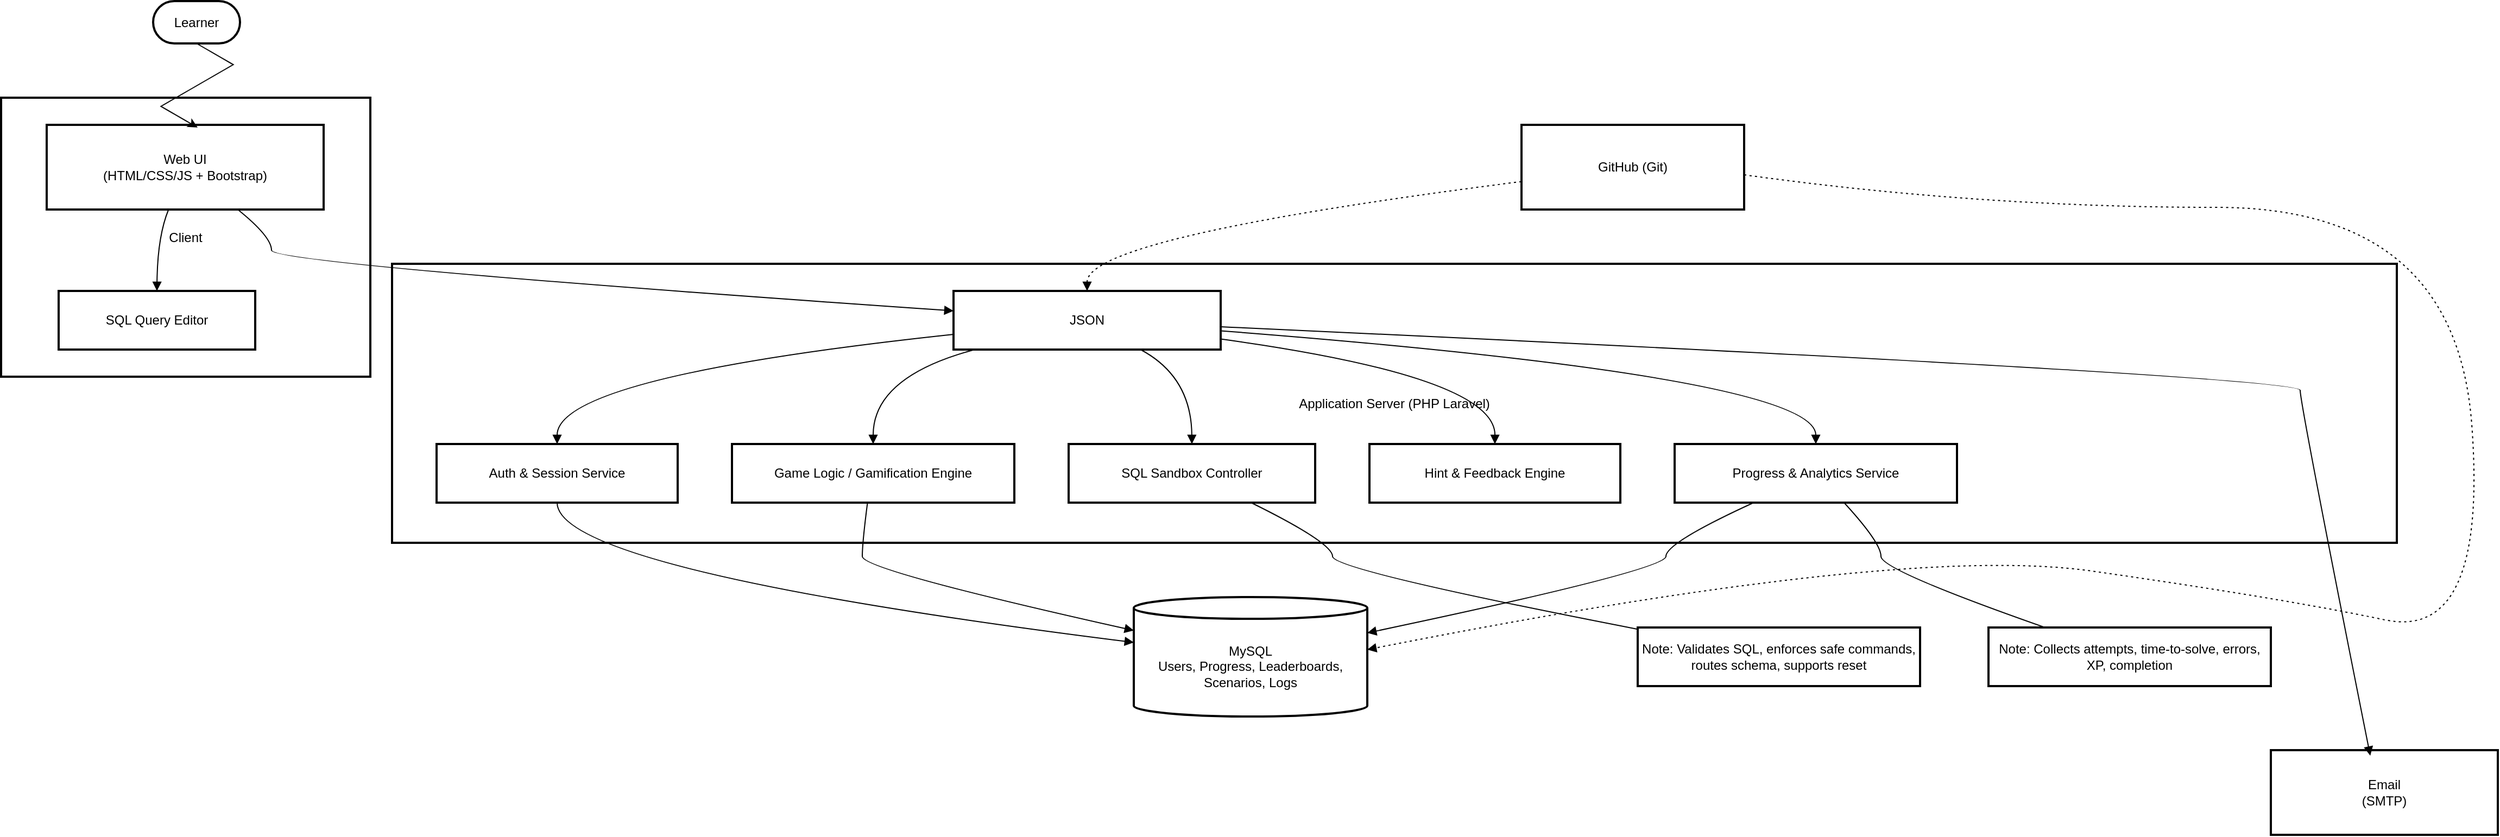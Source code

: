 <mxfile version="28.1.2" pages="6">
  <diagram name="Architecture" id="2NgHSKyz-wkEAecIFeep">
    <mxGraphModel dx="2116" dy="1229" grid="1" gridSize="10" guides="1" tooltips="1" connect="1" arrows="1" fold="1" page="1" pageScale="1" pageWidth="1169" pageHeight="827" math="0" shadow="0">
      <root>
        <mxCell id="0" />
        <mxCell id="1" parent="0" />
        <mxCell id="zMtODtbP7jWYDJz-JBEc-3" value="Application Server (PHP Laravel)" style="whiteSpace=wrap;strokeWidth=2;" parent="1" vertex="1">
          <mxGeometry x="380" y="262" width="1846" height="257" as="geometry" />
        </mxCell>
        <mxCell id="zMtODtbP7jWYDJz-JBEc-4" value="Client" style="whiteSpace=wrap;strokeWidth=2;" parent="1" vertex="1">
          <mxGeometry x="20" y="109" width="340" height="257" as="geometry" />
        </mxCell>
        <mxCell id="zMtODtbP7jWYDJz-JBEc-5" value="Learner" style="rounded=1;whiteSpace=wrap;arcSize=50;strokeWidth=2;" parent="1" vertex="1">
          <mxGeometry x="160" y="20" width="80" height="39" as="geometry" />
        </mxCell>
        <mxCell id="zMtODtbP7jWYDJz-JBEc-8" value="Web UI &#xa; (HTML/CSS/JS + Bootstrap)" style="whiteSpace=wrap;strokeWidth=2;" parent="1" vertex="1">
          <mxGeometry x="62" y="134" width="255" height="78" as="geometry" />
        </mxCell>
        <mxCell id="zMtODtbP7jWYDJz-JBEc-9" value="SQL Query Editor" style="whiteSpace=wrap;strokeWidth=2;" parent="1" vertex="1">
          <mxGeometry x="73" y="287" width="181" height="54" as="geometry" />
        </mxCell>
        <mxCell id="zMtODtbP7jWYDJz-JBEc-10" value="JSON" style="whiteSpace=wrap;strokeWidth=2;" parent="1" vertex="1">
          <mxGeometry x="897" y="287" width="246" height="54" as="geometry" />
        </mxCell>
        <mxCell id="zMtODtbP7jWYDJz-JBEc-11" value="Auth &amp; Session Service" style="whiteSpace=wrap;strokeWidth=2;" parent="1" vertex="1">
          <mxGeometry x="421" y="428" width="222" height="54" as="geometry" />
        </mxCell>
        <mxCell id="zMtODtbP7jWYDJz-JBEc-12" value="Game Logic / Gamification Engine" style="whiteSpace=wrap;strokeWidth=2;" parent="1" vertex="1">
          <mxGeometry x="693" y="428" width="260" height="54" as="geometry" />
        </mxCell>
        <mxCell id="zMtODtbP7jWYDJz-JBEc-13" value="SQL Sandbox Controller" style="whiteSpace=wrap;strokeWidth=2;" parent="1" vertex="1">
          <mxGeometry x="1003" y="428" width="227" height="54" as="geometry" />
        </mxCell>
        <mxCell id="zMtODtbP7jWYDJz-JBEc-14" value="Hint &amp; Feedback Engine" style="whiteSpace=wrap;strokeWidth=2;" parent="1" vertex="1">
          <mxGeometry x="1280" y="428" width="231" height="54" as="geometry" />
        </mxCell>
        <mxCell id="zMtODtbP7jWYDJz-JBEc-15" value="Progress &amp; Analytics Service" style="whiteSpace=wrap;strokeWidth=2;" parent="1" vertex="1">
          <mxGeometry x="1561" y="428" width="260" height="54" as="geometry" />
        </mxCell>
        <mxCell id="zMtODtbP7jWYDJz-JBEc-17" value="MySQL &#xa; Users, Progress, Leaderboards, Scenarios, Logs" style="shape=cylinder3;boundedLbl=1;backgroundOutline=1;size=10;strokeWidth=2;whiteSpace=wrap;" parent="1" vertex="1">
          <mxGeometry x="1063" y="569" width="215" height="110" as="geometry" />
        </mxCell>
        <mxCell id="zMtODtbP7jWYDJz-JBEc-20" value="Email&#xa; (SMTP)" style="whiteSpace=wrap;strokeWidth=2;" parent="1" vertex="1">
          <mxGeometry x="2110" y="710" width="209" height="78" as="geometry" />
        </mxCell>
        <mxCell id="zMtODtbP7jWYDJz-JBEc-21" value="GitHub (Git)" style="whiteSpace=wrap;strokeWidth=2;" parent="1" vertex="1">
          <mxGeometry x="1420" y="134" width="205" height="78" as="geometry" />
        </mxCell>
        <mxCell id="zMtODtbP7jWYDJz-JBEc-22" value="Note: Validates SQL, enforces safe commands, routes schema, supports reset" style="whiteSpace=wrap;strokeWidth=2;" parent="1" vertex="1">
          <mxGeometry x="1527" y="597" width="260" height="54" as="geometry" />
        </mxCell>
        <mxCell id="zMtODtbP7jWYDJz-JBEc-23" value="Note: Collects attempts, time-to-solve, errors, XP, completion" style="whiteSpace=wrap;strokeWidth=2;" parent="1" vertex="1">
          <mxGeometry x="1850" y="597" width="260" height="54" as="geometry" />
        </mxCell>
        <mxCell id="zMtODtbP7jWYDJz-JBEc-27" value="" style="curved=1;startArrow=none;endArrow=block;exitX=0.44;exitY=1;entryX=0.5;entryY=0;rounded=0;" parent="1" source="zMtODtbP7jWYDJz-JBEc-8" target="zMtODtbP7jWYDJz-JBEc-9" edge="1">
          <mxGeometry relative="1" as="geometry">
            <Array as="points">
              <mxPoint x="164" y="237" />
            </Array>
          </mxGeometry>
        </mxCell>
        <mxCell id="zMtODtbP7jWYDJz-JBEc-28" value="" style="curved=1;startArrow=none;endArrow=block;exitX=0.69;exitY=1;entryX=0;entryY=0.34;rounded=0;" parent="1" source="zMtODtbP7jWYDJz-JBEc-8" target="zMtODtbP7jWYDJz-JBEc-10" edge="1">
          <mxGeometry relative="1" as="geometry">
            <Array as="points">
              <mxPoint x="269" y="237" />
              <mxPoint x="269" y="262" />
            </Array>
          </mxGeometry>
        </mxCell>
        <mxCell id="zMtODtbP7jWYDJz-JBEc-29" value="" style="curved=1;startArrow=none;endArrow=block;exitX=0;exitY=0.74;entryX=0.5;entryY=0;rounded=0;" parent="1" source="zMtODtbP7jWYDJz-JBEc-10" target="zMtODtbP7jWYDJz-JBEc-11" edge="1">
          <mxGeometry relative="1" as="geometry">
            <Array as="points">
              <mxPoint x="532" y="366" />
            </Array>
          </mxGeometry>
        </mxCell>
        <mxCell id="zMtODtbP7jWYDJz-JBEc-30" value="" style="curved=1;startArrow=none;endArrow=block;exitX=0.08;exitY=1;entryX=0.5;entryY=0;rounded=0;" parent="1" source="zMtODtbP7jWYDJz-JBEc-10" target="zMtODtbP7jWYDJz-JBEc-12" edge="1">
          <mxGeometry relative="1" as="geometry">
            <Array as="points">
              <mxPoint x="823" y="366" />
            </Array>
          </mxGeometry>
        </mxCell>
        <mxCell id="zMtODtbP7jWYDJz-JBEc-31" value="" style="curved=1;startArrow=none;endArrow=block;exitX=0.7;exitY=1;entryX=0.5;entryY=0;rounded=0;" parent="1" source="zMtODtbP7jWYDJz-JBEc-10" target="zMtODtbP7jWYDJz-JBEc-13" edge="1">
          <mxGeometry relative="1" as="geometry">
            <Array as="points">
              <mxPoint x="1116" y="366" />
            </Array>
          </mxGeometry>
        </mxCell>
        <mxCell id="zMtODtbP7jWYDJz-JBEc-32" value="" style="curved=1;startArrow=none;endArrow=block;exitX=1;exitY=0.82;entryX=0.5;entryY=0;rounded=0;" parent="1" source="zMtODtbP7jWYDJz-JBEc-10" target="zMtODtbP7jWYDJz-JBEc-14" edge="1">
          <mxGeometry relative="1" as="geometry">
            <Array as="points">
              <mxPoint x="1396" y="366" />
            </Array>
          </mxGeometry>
        </mxCell>
        <mxCell id="zMtODtbP7jWYDJz-JBEc-33" value="" style="curved=1;startArrow=none;endArrow=block;exitX=1;exitY=0.68;entryX=0.5;entryY=0;rounded=0;" parent="1" source="zMtODtbP7jWYDJz-JBEc-10" target="zMtODtbP7jWYDJz-JBEc-15" edge="1">
          <mxGeometry relative="1" as="geometry">
            <Array as="points">
              <mxPoint x="1691" y="366" />
            </Array>
          </mxGeometry>
        </mxCell>
        <mxCell id="zMtODtbP7jWYDJz-JBEc-35" value="" style="curved=1;startArrow=none;endArrow=block;exitX=0.5;exitY=1;entryX=0;entryY=0.38;rounded=0;" parent="1" source="zMtODtbP7jWYDJz-JBEc-11" target="zMtODtbP7jWYDJz-JBEc-17" edge="1">
          <mxGeometry relative="1" as="geometry">
            <Array as="points">
              <mxPoint x="532" y="544" />
            </Array>
          </mxGeometry>
        </mxCell>
        <mxCell id="zMtODtbP7jWYDJz-JBEc-36" value="" style="curved=1;startArrow=none;endArrow=block;exitX=0.48;exitY=1;entryX=0;entryY=0.28;rounded=0;" parent="1" source="zMtODtbP7jWYDJz-JBEc-12" target="zMtODtbP7jWYDJz-JBEc-17" edge="1">
          <mxGeometry relative="1" as="geometry">
            <Array as="points">
              <mxPoint x="813" y="519" />
              <mxPoint x="813" y="544" />
            </Array>
          </mxGeometry>
        </mxCell>
        <mxCell id="zMtODtbP7jWYDJz-JBEc-37" value="" style="curved=1;startArrow=none;endArrow=block;exitX=0.28;exitY=1;entryX=1;entryY=0.3;rounded=0;" parent="1" source="zMtODtbP7jWYDJz-JBEc-15" target="zMtODtbP7jWYDJz-JBEc-17" edge="1">
          <mxGeometry relative="1" as="geometry">
            <Array as="points">
              <mxPoint x="1553" y="519" />
              <mxPoint x="1553" y="544" />
            </Array>
          </mxGeometry>
        </mxCell>
        <mxCell id="zMtODtbP7jWYDJz-JBEc-42" value="" style="curved=1;startArrow=none;endArrow=block;exitX=1;exitY=0.61;entryX=0.438;entryY=0.065;rounded=0;entryDx=0;entryDy=0;entryPerimeter=0;" parent="1" source="zMtODtbP7jWYDJz-JBEc-10" target="zMtODtbP7jWYDJz-JBEc-20" edge="1">
          <mxGeometry relative="1" as="geometry">
            <Array as="points">
              <mxPoint x="2137" y="366" />
              <mxPoint x="2137" y="391" />
            </Array>
          </mxGeometry>
        </mxCell>
        <mxCell id="zMtODtbP7jWYDJz-JBEc-43" value="" style="curved=1;dashed=1;dashPattern=2 3;startArrow=none;endArrow=block;exitX=0;exitY=0.67;entryX=0.5;entryY=0;rounded=0;" parent="1" source="zMtODtbP7jWYDJz-JBEc-21" target="zMtODtbP7jWYDJz-JBEc-10" edge="1">
          <mxGeometry relative="1" as="geometry">
            <Array as="points">
              <mxPoint x="1020" y="237" />
            </Array>
          </mxGeometry>
        </mxCell>
        <mxCell id="zMtODtbP7jWYDJz-JBEc-44" value="" style="curved=1;dashed=1;dashPattern=2 3;startArrow=none;endArrow=block;exitX=1;exitY=0.59;entryX=1;entryY=0.44;rounded=0;" parent="1" source="zMtODtbP7jWYDJz-JBEc-21" target="zMtODtbP7jWYDJz-JBEc-17" edge="1">
          <mxGeometry relative="1" as="geometry">
            <Array as="points">
              <mxPoint x="1840" y="210" />
              <mxPoint x="2280" y="210" />
              <mxPoint x="2310" y="610" />
              <mxPoint x="2120" y="570" />
              <mxPoint x="1770" y="520" />
            </Array>
          </mxGeometry>
        </mxCell>
        <mxCell id="zMtODtbP7jWYDJz-JBEc-45" value="" style="curved=1;startArrow=none;endArrow=none;exitX=0.74;exitY=1;entryX=0;entryY=0.03;rounded=0;" parent="1" source="zMtODtbP7jWYDJz-JBEc-13" target="zMtODtbP7jWYDJz-JBEc-22" edge="1">
          <mxGeometry relative="1" as="geometry">
            <Array as="points">
              <mxPoint x="1246" y="519" />
              <mxPoint x="1246" y="544" />
            </Array>
          </mxGeometry>
        </mxCell>
        <mxCell id="zMtODtbP7jWYDJz-JBEc-46" value="" style="curved=1;startArrow=none;endArrow=none;exitX=0.6;exitY=1;entryX=0.2;entryY=0;rounded=0;" parent="1" source="zMtODtbP7jWYDJz-JBEc-15" target="zMtODtbP7jWYDJz-JBEc-23" edge="1">
          <mxGeometry relative="1" as="geometry">
            <Array as="points">
              <mxPoint x="1751" y="519" />
              <mxPoint x="1751" y="544" />
            </Array>
          </mxGeometry>
        </mxCell>
        <mxCell id="h62lbvjDjprAfdnWV_nV-1" style="edgeStyle=isometricEdgeStyle;rounded=0;orthogonalLoop=1;jettySize=auto;html=1;exitX=0.5;exitY=1;exitDx=0;exitDy=0;entryX=0.545;entryY=0.032;entryDx=0;entryDy=0;entryPerimeter=0;elbow=vertical;" edge="1" parent="1" source="zMtODtbP7jWYDJz-JBEc-5" target="zMtODtbP7jWYDJz-JBEc-8">
          <mxGeometry relative="1" as="geometry" />
        </mxCell>
      </root>
    </mxGraphModel>
  </diagram>
  <diagram id="iisJniN1qqI2X5raLFQZ" name="ER">
    <mxGraphModel dx="3880" dy="2253" grid="1" gridSize="10" guides="1" tooltips="1" connect="1" arrows="1" fold="1" page="1" pageScale="1" pageWidth="1169" pageHeight="827" math="0" shadow="0">
      <root>
        <mxCell id="0" />
        <mxCell id="1" parent="0" />
        <mxCell id="GkfL3eOmTXCgE_zVLW1G-1" value="USERS" style="shape=table;startSize=25;container=1;collapsible=0;childLayout=tableLayout;fixedRows=1;rowLines=1;fontStyle=1;align=center;resizeLast=1;" vertex="1" parent="1">
          <mxGeometry x="708" y="50" width="213" height="214" as="geometry" />
        </mxCell>
        <mxCell id="GkfL3eOmTXCgE_zVLW1G-2" style="shape=tableRow;horizontal=0;startSize=0;swimlaneHead=0;swimlaneBody=0;fillColor=none;collapsible=0;dropTarget=0;points=[[0,0.5],[1,0.5]];portConstraint=eastwest;top=0;left=0;right=0;bottom=0;" vertex="1" parent="GkfL3eOmTXCgE_zVLW1G-1">
          <mxGeometry y="25" width="213" height="47" as="geometry" />
        </mxCell>
        <mxCell id="GkfL3eOmTXCgE_zVLW1G-3" value="bigint" style="shape=partialRectangle;connectable=0;fillColor=none;top=0;left=0;bottom=0;right=0;align=left;spacingLeft=2;overflow=hidden;fontSize=11;" vertex="1" parent="GkfL3eOmTXCgE_zVLW1G-2">
          <mxGeometry width="42" height="47" as="geometry">
            <mxRectangle width="42" height="47" as="alternateBounds" />
          </mxGeometry>
        </mxCell>
        <mxCell id="GkfL3eOmTXCgE_zVLW1G-4" value="id" style="shape=partialRectangle;connectable=0;fillColor=none;top=0;left=0;bottom=0;right=0;align=left;spacingLeft=2;overflow=hidden;fontSize=11;" vertex="1" parent="GkfL3eOmTXCgE_zVLW1G-2">
          <mxGeometry x="42" width="149" height="47" as="geometry">
            <mxRectangle width="149" height="47" as="alternateBounds" />
          </mxGeometry>
        </mxCell>
        <mxCell id="GkfL3eOmTXCgE_zVLW1G-5" value="PK" style="shape=partialRectangle;connectable=0;fillColor=none;top=0;left=0;bottom=0;right=0;align=left;spacingLeft=2;overflow=hidden;fontSize=11;" vertex="1" parent="GkfL3eOmTXCgE_zVLW1G-2">
          <mxGeometry x="191" width="22" height="47" as="geometry">
            <mxRectangle width="22" height="47" as="alternateBounds" />
          </mxGeometry>
        </mxCell>
        <mxCell id="GkfL3eOmTXCgE_zVLW1G-6" style="shape=tableRow;horizontal=0;startSize=0;swimlaneHead=0;swimlaneBody=0;fillColor=none;collapsible=0;dropTarget=0;points=[[0,0.5],[1,0.5]];portConstraint=eastwest;top=0;left=0;right=0;bottom=0;" vertex="1" parent="GkfL3eOmTXCgE_zVLW1G-1">
          <mxGeometry y="72" width="213" height="47" as="geometry" />
        </mxCell>
        <mxCell id="GkfL3eOmTXCgE_zVLW1G-7" value="varchar" style="shape=partialRectangle;connectable=0;fillColor=none;top=0;left=0;bottom=0;right=0;align=left;spacingLeft=2;overflow=hidden;fontSize=11;" vertex="1" parent="GkfL3eOmTXCgE_zVLW1G-6">
          <mxGeometry width="42" height="47" as="geometry">
            <mxRectangle width="42" height="47" as="alternateBounds" />
          </mxGeometry>
        </mxCell>
        <mxCell id="GkfL3eOmTXCgE_zVLW1G-8" value="name" style="shape=partialRectangle;connectable=0;fillColor=none;top=0;left=0;bottom=0;right=0;align=left;spacingLeft=2;overflow=hidden;fontSize=11;" vertex="1" parent="GkfL3eOmTXCgE_zVLW1G-6">
          <mxGeometry x="42" width="149" height="47" as="geometry">
            <mxRectangle width="149" height="47" as="alternateBounds" />
          </mxGeometry>
        </mxCell>
        <mxCell id="GkfL3eOmTXCgE_zVLW1G-9" value="" style="shape=partialRectangle;connectable=0;fillColor=none;top=0;left=0;bottom=0;right=0;align=left;spacingLeft=2;overflow=hidden;fontSize=11;" vertex="1" parent="GkfL3eOmTXCgE_zVLW1G-6">
          <mxGeometry x="191" width="22" height="47" as="geometry">
            <mxRectangle width="22" height="47" as="alternateBounds" />
          </mxGeometry>
        </mxCell>
        <mxCell id="GkfL3eOmTXCgE_zVLW1G-10" style="shape=tableRow;horizontal=0;startSize=0;swimlaneHead=0;swimlaneBody=0;fillColor=none;collapsible=0;dropTarget=0;points=[[0,0.5],[1,0.5]];portConstraint=eastwest;top=0;left=0;right=0;bottom=0;" vertex="1" parent="GkfL3eOmTXCgE_zVLW1G-1">
          <mxGeometry y="119" width="213" height="47" as="geometry" />
        </mxCell>
        <mxCell id="GkfL3eOmTXCgE_zVLW1G-11" value="varchar" style="shape=partialRectangle;connectable=0;fillColor=none;top=0;left=0;bottom=0;right=0;align=left;spacingLeft=2;overflow=hidden;fontSize=11;" vertex="1" parent="GkfL3eOmTXCgE_zVLW1G-10">
          <mxGeometry width="42" height="47" as="geometry">
            <mxRectangle width="42" height="47" as="alternateBounds" />
          </mxGeometry>
        </mxCell>
        <mxCell id="GkfL3eOmTXCgE_zVLW1G-12" value="email" style="shape=partialRectangle;connectable=0;fillColor=none;top=0;left=0;bottom=0;right=0;align=left;spacingLeft=2;overflow=hidden;fontSize=11;" vertex="1" parent="GkfL3eOmTXCgE_zVLW1G-10">
          <mxGeometry x="42" width="149" height="47" as="geometry">
            <mxRectangle width="149" height="47" as="alternateBounds" />
          </mxGeometry>
        </mxCell>
        <mxCell id="GkfL3eOmTXCgE_zVLW1G-13" value="" style="shape=partialRectangle;connectable=0;fillColor=none;top=0;left=0;bottom=0;right=0;align=left;spacingLeft=2;overflow=hidden;fontSize=11;" vertex="1" parent="GkfL3eOmTXCgE_zVLW1G-10">
          <mxGeometry x="191" width="22" height="47" as="geometry">
            <mxRectangle width="22" height="47" as="alternateBounds" />
          </mxGeometry>
        </mxCell>
        <mxCell id="GkfL3eOmTXCgE_zVLW1G-14" style="shape=tableRow;horizontal=0;startSize=0;swimlaneHead=0;swimlaneBody=0;fillColor=none;collapsible=0;dropTarget=0;points=[[0,0.5],[1,0.5]];portConstraint=eastwest;top=0;left=0;right=0;bottom=0;" vertex="1" parent="GkfL3eOmTXCgE_zVLW1G-1">
          <mxGeometry y="166" width="213" height="47" as="geometry" />
        </mxCell>
        <mxCell id="GkfL3eOmTXCgE_zVLW1G-15" value="varchar" style="shape=partialRectangle;connectable=0;fillColor=none;top=0;left=0;bottom=0;right=0;align=left;spacingLeft=2;overflow=hidden;fontSize=11;" vertex="1" parent="GkfL3eOmTXCgE_zVLW1G-14">
          <mxGeometry width="42" height="47" as="geometry">
            <mxRectangle width="42" height="47" as="alternateBounds" />
          </mxGeometry>
        </mxCell>
        <mxCell id="GkfL3eOmTXCgE_zVLW1G-16" value="password" style="shape=partialRectangle;connectable=0;fillColor=none;top=0;left=0;bottom=0;right=0;align=left;spacingLeft=2;overflow=hidden;fontSize=11;" vertex="1" parent="GkfL3eOmTXCgE_zVLW1G-14">
          <mxGeometry x="42" width="149" height="47" as="geometry">
            <mxRectangle width="149" height="47" as="alternateBounds" />
          </mxGeometry>
        </mxCell>
        <mxCell id="GkfL3eOmTXCgE_zVLW1G-17" value="" style="shape=partialRectangle;connectable=0;fillColor=none;top=0;left=0;bottom=0;right=0;align=left;spacingLeft=2;overflow=hidden;fontSize=11;" vertex="1" parent="GkfL3eOmTXCgE_zVLW1G-14">
          <mxGeometry x="191" width="22" height="47" as="geometry">
            <mxRectangle width="22" height="47" as="alternateBounds" />
          </mxGeometry>
        </mxCell>
        <mxCell id="GkfL3eOmTXCgE_zVLW1G-18" value="PLAYER_PROGRESS" style="shape=table;startSize=25;container=1;collapsible=0;childLayout=tableLayout;fixedRows=1;rowLines=1;fontStyle=1;align=center;resizeLast=1;" vertex="1" parent="1">
          <mxGeometry x="488" y="366" width="247" height="301" as="geometry" />
        </mxCell>
        <mxCell id="GkfL3eOmTXCgE_zVLW1G-19" style="shape=tableRow;horizontal=0;startSize=0;swimlaneHead=0;swimlaneBody=0;fillColor=none;collapsible=0;dropTarget=0;points=[[0,0.5],[1,0.5]];portConstraint=eastwest;top=0;left=0;right=0;bottom=0;" vertex="1" parent="GkfL3eOmTXCgE_zVLW1G-18">
          <mxGeometry y="25" width="247" height="46" as="geometry" />
        </mxCell>
        <mxCell id="GkfL3eOmTXCgE_zVLW1G-20" value="int" style="shape=partialRectangle;connectable=0;fillColor=none;top=0;left=0;bottom=0;right=0;align=left;spacingLeft=2;overflow=hidden;fontSize=11;" vertex="1" parent="GkfL3eOmTXCgE_zVLW1G-19">
          <mxGeometry width="36" height="46" as="geometry">
            <mxRectangle width="36" height="46" as="alternateBounds" />
          </mxGeometry>
        </mxCell>
        <mxCell id="GkfL3eOmTXCgE_zVLW1G-21" value="id" style="shape=partialRectangle;connectable=0;fillColor=none;top=0;left=0;bottom=0;right=0;align=left;spacingLeft=2;overflow=hidden;fontSize=11;" vertex="1" parent="GkfL3eOmTXCgE_zVLW1G-19">
          <mxGeometry x="36" width="189" height="46" as="geometry">
            <mxRectangle width="189" height="46" as="alternateBounds" />
          </mxGeometry>
        </mxCell>
        <mxCell id="GkfL3eOmTXCgE_zVLW1G-22" value="PK" style="shape=partialRectangle;connectable=0;fillColor=none;top=0;left=0;bottom=0;right=0;align=left;spacingLeft=2;overflow=hidden;fontSize=11;" vertex="1" parent="GkfL3eOmTXCgE_zVLW1G-19">
          <mxGeometry x="225" width="22" height="46" as="geometry">
            <mxRectangle width="22" height="46" as="alternateBounds" />
          </mxGeometry>
        </mxCell>
        <mxCell id="GkfL3eOmTXCgE_zVLW1G-23" style="shape=tableRow;horizontal=0;startSize=0;swimlaneHead=0;swimlaneBody=0;fillColor=none;collapsible=0;dropTarget=0;points=[[0,0.5],[1,0.5]];portConstraint=eastwest;top=0;left=0;right=0;bottom=0;" vertex="1" parent="GkfL3eOmTXCgE_zVLW1G-18">
          <mxGeometry y="71" width="247" height="46" as="geometry" />
        </mxCell>
        <mxCell id="GkfL3eOmTXCgE_zVLW1G-24" value="bigint" style="shape=partialRectangle;connectable=0;fillColor=none;top=0;left=0;bottom=0;right=0;align=left;spacingLeft=2;overflow=hidden;fontSize=11;" vertex="1" parent="GkfL3eOmTXCgE_zVLW1G-23">
          <mxGeometry width="36" height="46" as="geometry">
            <mxRectangle width="36" height="46" as="alternateBounds" />
          </mxGeometry>
        </mxCell>
        <mxCell id="GkfL3eOmTXCgE_zVLW1G-25" value="player_id" style="shape=partialRectangle;connectable=0;fillColor=none;top=0;left=0;bottom=0;right=0;align=left;spacingLeft=2;overflow=hidden;fontSize=11;" vertex="1" parent="GkfL3eOmTXCgE_zVLW1G-23">
          <mxGeometry x="36" width="189" height="46" as="geometry">
            <mxRectangle width="189" height="46" as="alternateBounds" />
          </mxGeometry>
        </mxCell>
        <mxCell id="GkfL3eOmTXCgE_zVLW1G-26" value="FK" style="shape=partialRectangle;connectable=0;fillColor=none;top=0;left=0;bottom=0;right=0;align=left;spacingLeft=2;overflow=hidden;fontSize=11;" vertex="1" parent="GkfL3eOmTXCgE_zVLW1G-23">
          <mxGeometry x="225" width="22" height="46" as="geometry">
            <mxRectangle width="22" height="46" as="alternateBounds" />
          </mxGeometry>
        </mxCell>
        <mxCell id="GkfL3eOmTXCgE_zVLW1G-27" style="shape=tableRow;horizontal=0;startSize=0;swimlaneHead=0;swimlaneBody=0;fillColor=none;collapsible=0;dropTarget=0;points=[[0,0.5],[1,0.5]];portConstraint=eastwest;top=0;left=0;right=0;bottom=0;" vertex="1" parent="GkfL3eOmTXCgE_zVLW1G-18">
          <mxGeometry y="117" width="247" height="46" as="geometry" />
        </mxCell>
        <mxCell id="GkfL3eOmTXCgE_zVLW1G-28" value="int" style="shape=partialRectangle;connectable=0;fillColor=none;top=0;left=0;bottom=0;right=0;align=left;spacingLeft=2;overflow=hidden;fontSize=11;" vertex="1" parent="GkfL3eOmTXCgE_zVLW1G-27">
          <mxGeometry width="36" height="46" as="geometry">
            <mxRectangle width="36" height="46" as="alternateBounds" />
          </mxGeometry>
        </mxCell>
        <mxCell id="GkfL3eOmTXCgE_zVLW1G-29" value="highest_level" style="shape=partialRectangle;connectable=0;fillColor=none;top=0;left=0;bottom=0;right=0;align=left;spacingLeft=2;overflow=hidden;fontSize=11;" vertex="1" parent="GkfL3eOmTXCgE_zVLW1G-27">
          <mxGeometry x="36" width="189" height="46" as="geometry">
            <mxRectangle width="189" height="46" as="alternateBounds" />
          </mxGeometry>
        </mxCell>
        <mxCell id="GkfL3eOmTXCgE_zVLW1G-30" value="" style="shape=partialRectangle;connectable=0;fillColor=none;top=0;left=0;bottom=0;right=0;align=left;spacingLeft=2;overflow=hidden;fontSize=11;" vertex="1" parent="GkfL3eOmTXCgE_zVLW1G-27">
          <mxGeometry x="225" width="22" height="46" as="geometry">
            <mxRectangle width="22" height="46" as="alternateBounds" />
          </mxGeometry>
        </mxCell>
        <mxCell id="GkfL3eOmTXCgE_zVLW1G-31" style="shape=tableRow;horizontal=0;startSize=0;swimlaneHead=0;swimlaneBody=0;fillColor=none;collapsible=0;dropTarget=0;points=[[0,0.5],[1,0.5]];portConstraint=eastwest;top=0;left=0;right=0;bottom=0;" vertex="1" parent="GkfL3eOmTXCgE_zVLW1G-18">
          <mxGeometry y="163" width="247" height="46" as="geometry" />
        </mxCell>
        <mxCell id="GkfL3eOmTXCgE_zVLW1G-32" value="int" style="shape=partialRectangle;connectable=0;fillColor=none;top=0;left=0;bottom=0;right=0;align=left;spacingLeft=2;overflow=hidden;fontSize=11;" vertex="1" parent="GkfL3eOmTXCgE_zVLW1G-31">
          <mxGeometry width="36" height="46" as="geometry">
            <mxRectangle width="36" height="46" as="alternateBounds" />
          </mxGeometry>
        </mxCell>
        <mxCell id="GkfL3eOmTXCgE_zVLW1G-33" value="current_level" style="shape=partialRectangle;connectable=0;fillColor=none;top=0;left=0;bottom=0;right=0;align=left;spacingLeft=2;overflow=hidden;fontSize=11;" vertex="1" parent="GkfL3eOmTXCgE_zVLW1G-31">
          <mxGeometry x="36" width="189" height="46" as="geometry">
            <mxRectangle width="189" height="46" as="alternateBounds" />
          </mxGeometry>
        </mxCell>
        <mxCell id="GkfL3eOmTXCgE_zVLW1G-34" value="" style="shape=partialRectangle;connectable=0;fillColor=none;top=0;left=0;bottom=0;right=0;align=left;spacingLeft=2;overflow=hidden;fontSize=11;" vertex="1" parent="GkfL3eOmTXCgE_zVLW1G-31">
          <mxGeometry x="225" width="22" height="46" as="geometry">
            <mxRectangle width="22" height="46" as="alternateBounds" />
          </mxGeometry>
        </mxCell>
        <mxCell id="GkfL3eOmTXCgE_zVLW1G-35" style="shape=tableRow;horizontal=0;startSize=0;swimlaneHead=0;swimlaneBody=0;fillColor=none;collapsible=0;dropTarget=0;points=[[0,0.5],[1,0.5]];portConstraint=eastwest;top=0;left=0;right=0;bottom=0;" vertex="1" parent="GkfL3eOmTXCgE_zVLW1G-18">
          <mxGeometry y="209" width="247" height="46" as="geometry" />
        </mxCell>
        <mxCell id="GkfL3eOmTXCgE_zVLW1G-36" value="int" style="shape=partialRectangle;connectable=0;fillColor=none;top=0;left=0;bottom=0;right=0;align=left;spacingLeft=2;overflow=hidden;fontSize=11;" vertex="1" parent="GkfL3eOmTXCgE_zVLW1G-35">
          <mxGeometry width="36" height="46" as="geometry">
            <mxRectangle width="36" height="46" as="alternateBounds" />
          </mxGeometry>
        </mxCell>
        <mxCell id="GkfL3eOmTXCgE_zVLW1G-37" value="current_task_id" style="shape=partialRectangle;connectable=0;fillColor=none;top=0;left=0;bottom=0;right=0;align=left;spacingLeft=2;overflow=hidden;fontSize=11;" vertex="1" parent="GkfL3eOmTXCgE_zVLW1G-35">
          <mxGeometry x="36" width="189" height="46" as="geometry">
            <mxRectangle width="189" height="46" as="alternateBounds" />
          </mxGeometry>
        </mxCell>
        <mxCell id="GkfL3eOmTXCgE_zVLW1G-38" value="" style="shape=partialRectangle;connectable=0;fillColor=none;top=0;left=0;bottom=0;right=0;align=left;spacingLeft=2;overflow=hidden;fontSize=11;" vertex="1" parent="GkfL3eOmTXCgE_zVLW1G-35">
          <mxGeometry x="225" width="22" height="46" as="geometry">
            <mxRectangle width="22" height="46" as="alternateBounds" />
          </mxGeometry>
        </mxCell>
        <mxCell id="GkfL3eOmTXCgE_zVLW1G-39" style="shape=tableRow;horizontal=0;startSize=0;swimlaneHead=0;swimlaneBody=0;fillColor=none;collapsible=0;dropTarget=0;points=[[0,0.5],[1,0.5]];portConstraint=eastwest;top=0;left=0;right=0;bottom=0;" vertex="1" parent="GkfL3eOmTXCgE_zVLW1G-18">
          <mxGeometry y="255" width="247" height="46" as="geometry" />
        </mxCell>
        <mxCell id="GkfL3eOmTXCgE_zVLW1G-40" value="int" style="shape=partialRectangle;connectable=0;fillColor=none;top=0;left=0;bottom=0;right=0;align=left;spacingLeft=2;overflow=hidden;fontSize=11;" vertex="1" parent="GkfL3eOmTXCgE_zVLW1G-39">
          <mxGeometry width="36" height="46" as="geometry">
            <mxRectangle width="36" height="46" as="alternateBounds" />
          </mxGeometry>
        </mxCell>
        <mxCell id="GkfL3eOmTXCgE_zVLW1G-41" value="attempts_left" style="shape=partialRectangle;connectable=0;fillColor=none;top=0;left=0;bottom=0;right=0;align=left;spacingLeft=2;overflow=hidden;fontSize=11;" vertex="1" parent="GkfL3eOmTXCgE_zVLW1G-39">
          <mxGeometry x="36" width="189" height="46" as="geometry">
            <mxRectangle width="189" height="46" as="alternateBounds" />
          </mxGeometry>
        </mxCell>
        <mxCell id="GkfL3eOmTXCgE_zVLW1G-42" value="" style="shape=partialRectangle;connectable=0;fillColor=none;top=0;left=0;bottom=0;right=0;align=left;spacingLeft=2;overflow=hidden;fontSize=11;" vertex="1" parent="GkfL3eOmTXCgE_zVLW1G-39">
          <mxGeometry x="225" width="22" height="46" as="geometry">
            <mxRectangle width="22" height="46" as="alternateBounds" />
          </mxGeometry>
        </mxCell>
        <mxCell id="GkfL3eOmTXCgE_zVLW1G-43" value="ACHIEVEMENTS" style="shape=table;startSize=25;container=1;collapsible=0;childLayout=tableLayout;fixedRows=1;rowLines=1;fontStyle=1;align=center;resizeLast=1;" vertex="1" parent="1">
          <mxGeometry x="942" y="810" width="241" height="214" as="geometry" />
        </mxCell>
        <mxCell id="GkfL3eOmTXCgE_zVLW1G-44" style="shape=tableRow;horizontal=0;startSize=0;swimlaneHead=0;swimlaneBody=0;fillColor=none;collapsible=0;dropTarget=0;points=[[0,0.5],[1,0.5]];portConstraint=eastwest;top=0;left=0;right=0;bottom=0;" vertex="1" parent="GkfL3eOmTXCgE_zVLW1G-43">
          <mxGeometry y="25" width="241" height="47" as="geometry" />
        </mxCell>
        <mxCell id="GkfL3eOmTXCgE_zVLW1G-45" value="int" style="shape=partialRectangle;connectable=0;fillColor=none;top=0;left=0;bottom=0;right=0;align=left;spacingLeft=2;overflow=hidden;fontSize=11;" vertex="1" parent="GkfL3eOmTXCgE_zVLW1G-44">
          <mxGeometry width="42" height="47" as="geometry">
            <mxRectangle width="42" height="47" as="alternateBounds" />
          </mxGeometry>
        </mxCell>
        <mxCell id="GkfL3eOmTXCgE_zVLW1G-46" value="id" style="shape=partialRectangle;connectable=0;fillColor=none;top=0;left=0;bottom=0;right=0;align=left;spacingLeft=2;overflow=hidden;fontSize=11;" vertex="1" parent="GkfL3eOmTXCgE_zVLW1G-44">
          <mxGeometry x="42" width="177" height="47" as="geometry">
            <mxRectangle width="177" height="47" as="alternateBounds" />
          </mxGeometry>
        </mxCell>
        <mxCell id="GkfL3eOmTXCgE_zVLW1G-47" value="PK" style="shape=partialRectangle;connectable=0;fillColor=none;top=0;left=0;bottom=0;right=0;align=left;spacingLeft=2;overflow=hidden;fontSize=11;" vertex="1" parent="GkfL3eOmTXCgE_zVLW1G-44">
          <mxGeometry x="219" width="22" height="47" as="geometry">
            <mxRectangle width="22" height="47" as="alternateBounds" />
          </mxGeometry>
        </mxCell>
        <mxCell id="GkfL3eOmTXCgE_zVLW1G-48" style="shape=tableRow;horizontal=0;startSize=0;swimlaneHead=0;swimlaneBody=0;fillColor=none;collapsible=0;dropTarget=0;points=[[0,0.5],[1,0.5]];portConstraint=eastwest;top=0;left=0;right=0;bottom=0;" vertex="1" parent="GkfL3eOmTXCgE_zVLW1G-43">
          <mxGeometry y="72" width="241" height="47" as="geometry" />
        </mxCell>
        <mxCell id="GkfL3eOmTXCgE_zVLW1G-49" value="varchar" style="shape=partialRectangle;connectable=0;fillColor=none;top=0;left=0;bottom=0;right=0;align=left;spacingLeft=2;overflow=hidden;fontSize=11;" vertex="1" parent="GkfL3eOmTXCgE_zVLW1G-48">
          <mxGeometry width="42" height="47" as="geometry">
            <mxRectangle width="42" height="47" as="alternateBounds" />
          </mxGeometry>
        </mxCell>
        <mxCell id="GkfL3eOmTXCgE_zVLW1G-50" value="name" style="shape=partialRectangle;connectable=0;fillColor=none;top=0;left=0;bottom=0;right=0;align=left;spacingLeft=2;overflow=hidden;fontSize=11;" vertex="1" parent="GkfL3eOmTXCgE_zVLW1G-48">
          <mxGeometry x="42" width="177" height="47" as="geometry">
            <mxRectangle width="177" height="47" as="alternateBounds" />
          </mxGeometry>
        </mxCell>
        <mxCell id="GkfL3eOmTXCgE_zVLW1G-51" value="" style="shape=partialRectangle;connectable=0;fillColor=none;top=0;left=0;bottom=0;right=0;align=left;spacingLeft=2;overflow=hidden;fontSize=11;" vertex="1" parent="GkfL3eOmTXCgE_zVLW1G-48">
          <mxGeometry x="219" width="22" height="47" as="geometry">
            <mxRectangle width="22" height="47" as="alternateBounds" />
          </mxGeometry>
        </mxCell>
        <mxCell id="GkfL3eOmTXCgE_zVLW1G-52" style="shape=tableRow;horizontal=0;startSize=0;swimlaneHead=0;swimlaneBody=0;fillColor=none;collapsible=0;dropTarget=0;points=[[0,0.5],[1,0.5]];portConstraint=eastwest;top=0;left=0;right=0;bottom=0;" vertex="1" parent="GkfL3eOmTXCgE_zVLW1G-43">
          <mxGeometry y="119" width="241" height="47" as="geometry" />
        </mxCell>
        <mxCell id="GkfL3eOmTXCgE_zVLW1G-53" value="text" style="shape=partialRectangle;connectable=0;fillColor=none;top=0;left=0;bottom=0;right=0;align=left;spacingLeft=2;overflow=hidden;fontSize=11;" vertex="1" parent="GkfL3eOmTXCgE_zVLW1G-52">
          <mxGeometry width="42" height="47" as="geometry">
            <mxRectangle width="42" height="47" as="alternateBounds" />
          </mxGeometry>
        </mxCell>
        <mxCell id="GkfL3eOmTXCgE_zVLW1G-54" value="description" style="shape=partialRectangle;connectable=0;fillColor=none;top=0;left=0;bottom=0;right=0;align=left;spacingLeft=2;overflow=hidden;fontSize=11;" vertex="1" parent="GkfL3eOmTXCgE_zVLW1G-52">
          <mxGeometry x="42" width="177" height="47" as="geometry">
            <mxRectangle width="177" height="47" as="alternateBounds" />
          </mxGeometry>
        </mxCell>
        <mxCell id="GkfL3eOmTXCgE_zVLW1G-55" value="" style="shape=partialRectangle;connectable=0;fillColor=none;top=0;left=0;bottom=0;right=0;align=left;spacingLeft=2;overflow=hidden;fontSize=11;" vertex="1" parent="GkfL3eOmTXCgE_zVLW1G-52">
          <mxGeometry x="219" width="22" height="47" as="geometry">
            <mxRectangle width="22" height="47" as="alternateBounds" />
          </mxGeometry>
        </mxCell>
        <mxCell id="GkfL3eOmTXCgE_zVLW1G-56" style="shape=tableRow;horizontal=0;startSize=0;swimlaneHead=0;swimlaneBody=0;fillColor=none;collapsible=0;dropTarget=0;points=[[0,0.5],[1,0.5]];portConstraint=eastwest;top=0;left=0;right=0;bottom=0;" vertex="1" parent="GkfL3eOmTXCgE_zVLW1G-43">
          <mxGeometry y="166" width="241" height="47" as="geometry" />
        </mxCell>
        <mxCell id="GkfL3eOmTXCgE_zVLW1G-57" value="varchar" style="shape=partialRectangle;connectable=0;fillColor=none;top=0;left=0;bottom=0;right=0;align=left;spacingLeft=2;overflow=hidden;fontSize=11;" vertex="1" parent="GkfL3eOmTXCgE_zVLW1G-56">
          <mxGeometry width="42" height="47" as="geometry">
            <mxRectangle width="42" height="47" as="alternateBounds" />
          </mxGeometry>
        </mxCell>
        <mxCell id="GkfL3eOmTXCgE_zVLW1G-58" value="badge_image" style="shape=partialRectangle;connectable=0;fillColor=none;top=0;left=0;bottom=0;right=0;align=left;spacingLeft=2;overflow=hidden;fontSize=11;" vertex="1" parent="GkfL3eOmTXCgE_zVLW1G-56">
          <mxGeometry x="42" width="177" height="47" as="geometry">
            <mxRectangle width="177" height="47" as="alternateBounds" />
          </mxGeometry>
        </mxCell>
        <mxCell id="GkfL3eOmTXCgE_zVLW1G-59" value="" style="shape=partialRectangle;connectable=0;fillColor=none;top=0;left=0;bottom=0;right=0;align=left;spacingLeft=2;overflow=hidden;fontSize=11;" vertex="1" parent="GkfL3eOmTXCgE_zVLW1G-56">
          <mxGeometry x="219" width="22" height="47" as="geometry">
            <mxRectangle width="22" height="47" as="alternateBounds" />
          </mxGeometry>
        </mxCell>
        <mxCell id="GkfL3eOmTXCgE_zVLW1G-60" value="PLAYER_ACHIEVEMENTS" style="shape=table;startSize=25;container=1;collapsible=0;childLayout=tableLayout;fixedRows=1;rowLines=1;fontStyle=1;align=center;resizeLast=1;" vertex="1" parent="1">
          <mxGeometry x="921" y="409" width="283" height="214" as="geometry" />
        </mxCell>
        <mxCell id="GkfL3eOmTXCgE_zVLW1G-61" style="shape=tableRow;horizontal=0;startSize=0;swimlaneHead=0;swimlaneBody=0;fillColor=none;collapsible=0;dropTarget=0;points=[[0,0.5],[1,0.5]];portConstraint=eastwest;top=0;left=0;right=0;bottom=0;" vertex="1" parent="GkfL3eOmTXCgE_zVLW1G-60">
          <mxGeometry y="25" width="283" height="47" as="geometry" />
        </mxCell>
        <mxCell id="GkfL3eOmTXCgE_zVLW1G-62" value="int" style="shape=partialRectangle;connectable=0;fillColor=none;top=0;left=0;bottom=0;right=0;align=left;spacingLeft=2;overflow=hidden;fontSize=11;" vertex="1" parent="GkfL3eOmTXCgE_zVLW1G-61">
          <mxGeometry width="54" height="47" as="geometry">
            <mxRectangle width="54" height="47" as="alternateBounds" />
          </mxGeometry>
        </mxCell>
        <mxCell id="GkfL3eOmTXCgE_zVLW1G-63" value="id" style="shape=partialRectangle;connectable=0;fillColor=none;top=0;left=0;bottom=0;right=0;align=left;spacingLeft=2;overflow=hidden;fontSize=11;" vertex="1" parent="GkfL3eOmTXCgE_zVLW1G-61">
          <mxGeometry x="54" width="207" height="47" as="geometry">
            <mxRectangle width="207" height="47" as="alternateBounds" />
          </mxGeometry>
        </mxCell>
        <mxCell id="GkfL3eOmTXCgE_zVLW1G-64" value="PK" style="shape=partialRectangle;connectable=0;fillColor=none;top=0;left=0;bottom=0;right=0;align=left;spacingLeft=2;overflow=hidden;fontSize=11;" vertex="1" parent="GkfL3eOmTXCgE_zVLW1G-61">
          <mxGeometry x="261" width="22" height="47" as="geometry">
            <mxRectangle width="22" height="47" as="alternateBounds" />
          </mxGeometry>
        </mxCell>
        <mxCell id="GkfL3eOmTXCgE_zVLW1G-65" style="shape=tableRow;horizontal=0;startSize=0;swimlaneHead=0;swimlaneBody=0;fillColor=none;collapsible=0;dropTarget=0;points=[[0,0.5],[1,0.5]];portConstraint=eastwest;top=0;left=0;right=0;bottom=0;" vertex="1" parent="GkfL3eOmTXCgE_zVLW1G-60">
          <mxGeometry y="72" width="283" height="47" as="geometry" />
        </mxCell>
        <mxCell id="GkfL3eOmTXCgE_zVLW1G-66" value="bigint" style="shape=partialRectangle;connectable=0;fillColor=none;top=0;left=0;bottom=0;right=0;align=left;spacingLeft=2;overflow=hidden;fontSize=11;" vertex="1" parent="GkfL3eOmTXCgE_zVLW1G-65">
          <mxGeometry width="54" height="47" as="geometry">
            <mxRectangle width="54" height="47" as="alternateBounds" />
          </mxGeometry>
        </mxCell>
        <mxCell id="GkfL3eOmTXCgE_zVLW1G-67" value="user_id" style="shape=partialRectangle;connectable=0;fillColor=none;top=0;left=0;bottom=0;right=0;align=left;spacingLeft=2;overflow=hidden;fontSize=11;" vertex="1" parent="GkfL3eOmTXCgE_zVLW1G-65">
          <mxGeometry x="54" width="207" height="47" as="geometry">
            <mxRectangle width="207" height="47" as="alternateBounds" />
          </mxGeometry>
        </mxCell>
        <mxCell id="GkfL3eOmTXCgE_zVLW1G-68" value="FK" style="shape=partialRectangle;connectable=0;fillColor=none;top=0;left=0;bottom=0;right=0;align=left;spacingLeft=2;overflow=hidden;fontSize=11;" vertex="1" parent="GkfL3eOmTXCgE_zVLW1G-65">
          <mxGeometry x="261" width="22" height="47" as="geometry">
            <mxRectangle width="22" height="47" as="alternateBounds" />
          </mxGeometry>
        </mxCell>
        <mxCell id="GkfL3eOmTXCgE_zVLW1G-69" style="shape=tableRow;horizontal=0;startSize=0;swimlaneHead=0;swimlaneBody=0;fillColor=none;collapsible=0;dropTarget=0;points=[[0,0.5],[1,0.5]];portConstraint=eastwest;top=0;left=0;right=0;bottom=0;" vertex="1" parent="GkfL3eOmTXCgE_zVLW1G-60">
          <mxGeometry y="119" width="283" height="47" as="geometry" />
        </mxCell>
        <mxCell id="GkfL3eOmTXCgE_zVLW1G-70" value="int" style="shape=partialRectangle;connectable=0;fillColor=none;top=0;left=0;bottom=0;right=0;align=left;spacingLeft=2;overflow=hidden;fontSize=11;" vertex="1" parent="GkfL3eOmTXCgE_zVLW1G-69">
          <mxGeometry width="54" height="47" as="geometry">
            <mxRectangle width="54" height="47" as="alternateBounds" />
          </mxGeometry>
        </mxCell>
        <mxCell id="GkfL3eOmTXCgE_zVLW1G-71" value="achievement_id" style="shape=partialRectangle;connectable=0;fillColor=none;top=0;left=0;bottom=0;right=0;align=left;spacingLeft=2;overflow=hidden;fontSize=11;" vertex="1" parent="GkfL3eOmTXCgE_zVLW1G-69">
          <mxGeometry x="54" width="207" height="47" as="geometry">
            <mxRectangle width="207" height="47" as="alternateBounds" />
          </mxGeometry>
        </mxCell>
        <mxCell id="GkfL3eOmTXCgE_zVLW1G-72" value="FK" style="shape=partialRectangle;connectable=0;fillColor=none;top=0;left=0;bottom=0;right=0;align=left;spacingLeft=2;overflow=hidden;fontSize=11;" vertex="1" parent="GkfL3eOmTXCgE_zVLW1G-69">
          <mxGeometry x="261" width="22" height="47" as="geometry">
            <mxRectangle width="22" height="47" as="alternateBounds" />
          </mxGeometry>
        </mxCell>
        <mxCell id="GkfL3eOmTXCgE_zVLW1G-73" style="shape=tableRow;horizontal=0;startSize=0;swimlaneHead=0;swimlaneBody=0;fillColor=none;collapsible=0;dropTarget=0;points=[[0,0.5],[1,0.5]];portConstraint=eastwest;top=0;left=0;right=0;bottom=0;" vertex="1" parent="GkfL3eOmTXCgE_zVLW1G-60">
          <mxGeometry y="166" width="283" height="47" as="geometry" />
        </mxCell>
        <mxCell id="GkfL3eOmTXCgE_zVLW1G-74" value="timestamp" style="shape=partialRectangle;connectable=0;fillColor=none;top=0;left=0;bottom=0;right=0;align=left;spacingLeft=2;overflow=hidden;fontSize=11;" vertex="1" parent="GkfL3eOmTXCgE_zVLW1G-73">
          <mxGeometry width="54" height="47" as="geometry">
            <mxRectangle width="54" height="47" as="alternateBounds" />
          </mxGeometry>
        </mxCell>
        <mxCell id="GkfL3eOmTXCgE_zVLW1G-75" value="earned_at" style="shape=partialRectangle;connectable=0;fillColor=none;top=0;left=0;bottom=0;right=0;align=left;spacingLeft=2;overflow=hidden;fontSize=11;" vertex="1" parent="GkfL3eOmTXCgE_zVLW1G-73">
          <mxGeometry x="54" width="207" height="47" as="geometry">
            <mxRectangle width="207" height="47" as="alternateBounds" />
          </mxGeometry>
        </mxCell>
        <mxCell id="GkfL3eOmTXCgE_zVLW1G-76" value="" style="shape=partialRectangle;connectable=0;fillColor=none;top=0;left=0;bottom=0;right=0;align=left;spacingLeft=2;overflow=hidden;fontSize=11;" vertex="1" parent="GkfL3eOmTXCgE_zVLW1G-73">
          <mxGeometry x="261" width="22" height="47" as="geometry">
            <mxRectangle width="22" height="47" as="alternateBounds" />
          </mxGeometry>
        </mxCell>
        <mxCell id="GkfL3eOmTXCgE_zVLW1G-77" value="LEVELS" style="shape=table;startSize=25;container=1;collapsible=0;childLayout=tableLayout;fixedRows=1;rowLines=1;fontStyle=1;align=center;resizeLast=1;" vertex="1" parent="1">
          <mxGeometry x="360" y="767" width="251" height="301" as="geometry" />
        </mxCell>
        <mxCell id="GkfL3eOmTXCgE_zVLW1G-78" style="shape=tableRow;horizontal=0;startSize=0;swimlaneHead=0;swimlaneBody=0;fillColor=none;collapsible=0;dropTarget=0;points=[[0,0.5],[1,0.5]];portConstraint=eastwest;top=0;left=0;right=0;bottom=0;" vertex="1" parent="GkfL3eOmTXCgE_zVLW1G-77">
          <mxGeometry y="25" width="251" height="46" as="geometry" />
        </mxCell>
        <mxCell id="GkfL3eOmTXCgE_zVLW1G-79" value="int" style="shape=partialRectangle;connectable=0;fillColor=none;top=0;left=0;bottom=0;right=0;align=left;spacingLeft=2;overflow=hidden;fontSize=11;" vertex="1" parent="GkfL3eOmTXCgE_zVLW1G-78">
          <mxGeometry width="42" height="46" as="geometry">
            <mxRectangle width="42" height="46" as="alternateBounds" />
          </mxGeometry>
        </mxCell>
        <mxCell id="GkfL3eOmTXCgE_zVLW1G-80" value="id" style="shape=partialRectangle;connectable=0;fillColor=none;top=0;left=0;bottom=0;right=0;align=left;spacingLeft=2;overflow=hidden;fontSize=11;" vertex="1" parent="GkfL3eOmTXCgE_zVLW1G-78">
          <mxGeometry x="42" width="187" height="46" as="geometry">
            <mxRectangle width="187" height="46" as="alternateBounds" />
          </mxGeometry>
        </mxCell>
        <mxCell id="GkfL3eOmTXCgE_zVLW1G-81" value="PK" style="shape=partialRectangle;connectable=0;fillColor=none;top=0;left=0;bottom=0;right=0;align=left;spacingLeft=2;overflow=hidden;fontSize=11;" vertex="1" parent="GkfL3eOmTXCgE_zVLW1G-78">
          <mxGeometry x="229" width="22" height="46" as="geometry">
            <mxRectangle width="22" height="46" as="alternateBounds" />
          </mxGeometry>
        </mxCell>
        <mxCell id="GkfL3eOmTXCgE_zVLW1G-82" style="shape=tableRow;horizontal=0;startSize=0;swimlaneHead=0;swimlaneBody=0;fillColor=none;collapsible=0;dropTarget=0;points=[[0,0.5],[1,0.5]];portConstraint=eastwest;top=0;left=0;right=0;bottom=0;" vertex="1" parent="GkfL3eOmTXCgE_zVLW1G-77">
          <mxGeometry y="71" width="251" height="46" as="geometry" />
        </mxCell>
        <mxCell id="GkfL3eOmTXCgE_zVLW1G-83" value="varchar" style="shape=partialRectangle;connectable=0;fillColor=none;top=0;left=0;bottom=0;right=0;align=left;spacingLeft=2;overflow=hidden;fontSize=11;" vertex="1" parent="GkfL3eOmTXCgE_zVLW1G-82">
          <mxGeometry width="42" height="46" as="geometry">
            <mxRectangle width="42" height="46" as="alternateBounds" />
          </mxGeometry>
        </mxCell>
        <mxCell id="GkfL3eOmTXCgE_zVLW1G-84" value="province" style="shape=partialRectangle;connectable=0;fillColor=none;top=0;left=0;bottom=0;right=0;align=left;spacingLeft=2;overflow=hidden;fontSize=11;" vertex="1" parent="GkfL3eOmTXCgE_zVLW1G-82">
          <mxGeometry x="42" width="187" height="46" as="geometry">
            <mxRectangle width="187" height="46" as="alternateBounds" />
          </mxGeometry>
        </mxCell>
        <mxCell id="GkfL3eOmTXCgE_zVLW1G-85" value="" style="shape=partialRectangle;connectable=0;fillColor=none;top=0;left=0;bottom=0;right=0;align=left;spacingLeft=2;overflow=hidden;fontSize=11;" vertex="1" parent="GkfL3eOmTXCgE_zVLW1G-82">
          <mxGeometry x="229" width="22" height="46" as="geometry">
            <mxRectangle width="22" height="46" as="alternateBounds" />
          </mxGeometry>
        </mxCell>
        <mxCell id="GkfL3eOmTXCgE_zVLW1G-86" style="shape=tableRow;horizontal=0;startSize=0;swimlaneHead=0;swimlaneBody=0;fillColor=none;collapsible=0;dropTarget=0;points=[[0,0.5],[1,0.5]];portConstraint=eastwest;top=0;left=0;right=0;bottom=0;" vertex="1" parent="GkfL3eOmTXCgE_zVLW1G-77">
          <mxGeometry y="117" width="251" height="46" as="geometry" />
        </mxCell>
        <mxCell id="GkfL3eOmTXCgE_zVLW1G-87" value="text" style="shape=partialRectangle;connectable=0;fillColor=none;top=0;left=0;bottom=0;right=0;align=left;spacingLeft=2;overflow=hidden;fontSize=11;" vertex="1" parent="GkfL3eOmTXCgE_zVLW1G-86">
          <mxGeometry width="42" height="46" as="geometry">
            <mxRectangle width="42" height="46" as="alternateBounds" />
          </mxGeometry>
        </mxCell>
        <mxCell id="GkfL3eOmTXCgE_zVLW1G-88" value="story" style="shape=partialRectangle;connectable=0;fillColor=none;top=0;left=0;bottom=0;right=0;align=left;spacingLeft=2;overflow=hidden;fontSize=11;" vertex="1" parent="GkfL3eOmTXCgE_zVLW1G-86">
          <mxGeometry x="42" width="187" height="46" as="geometry">
            <mxRectangle width="187" height="46" as="alternateBounds" />
          </mxGeometry>
        </mxCell>
        <mxCell id="GkfL3eOmTXCgE_zVLW1G-89" value="" style="shape=partialRectangle;connectable=0;fillColor=none;top=0;left=0;bottom=0;right=0;align=left;spacingLeft=2;overflow=hidden;fontSize=11;" vertex="1" parent="GkfL3eOmTXCgE_zVLW1G-86">
          <mxGeometry x="229" width="22" height="46" as="geometry">
            <mxRectangle width="22" height="46" as="alternateBounds" />
          </mxGeometry>
        </mxCell>
        <mxCell id="GkfL3eOmTXCgE_zVLW1G-90" style="shape=tableRow;horizontal=0;startSize=0;swimlaneHead=0;swimlaneBody=0;fillColor=none;collapsible=0;dropTarget=0;points=[[0,0.5],[1,0.5]];portConstraint=eastwest;top=0;left=0;right=0;bottom=0;" vertex="1" parent="GkfL3eOmTXCgE_zVLW1G-77">
          <mxGeometry y="163" width="251" height="46" as="geometry" />
        </mxCell>
        <mxCell id="GkfL3eOmTXCgE_zVLW1G-91" value="text" style="shape=partialRectangle;connectable=0;fillColor=none;top=0;left=0;bottom=0;right=0;align=left;spacingLeft=2;overflow=hidden;fontSize=11;" vertex="1" parent="GkfL3eOmTXCgE_zVLW1G-90">
          <mxGeometry width="42" height="46" as="geometry">
            <mxRectangle width="42" height="46" as="alternateBounds" />
          </mxGeometry>
        </mxCell>
        <mxCell id="GkfL3eOmTXCgE_zVLW1G-92" value="dialogue" style="shape=partialRectangle;connectable=0;fillColor=none;top=0;left=0;bottom=0;right=0;align=left;spacingLeft=2;overflow=hidden;fontSize=11;" vertex="1" parent="GkfL3eOmTXCgE_zVLW1G-90">
          <mxGeometry x="42" width="187" height="46" as="geometry">
            <mxRectangle width="187" height="46" as="alternateBounds" />
          </mxGeometry>
        </mxCell>
        <mxCell id="GkfL3eOmTXCgE_zVLW1G-93" value="" style="shape=partialRectangle;connectable=0;fillColor=none;top=0;left=0;bottom=0;right=0;align=left;spacingLeft=2;overflow=hidden;fontSize=11;" vertex="1" parent="GkfL3eOmTXCgE_zVLW1G-90">
          <mxGeometry x="229" width="22" height="46" as="geometry">
            <mxRectangle width="22" height="46" as="alternateBounds" />
          </mxGeometry>
        </mxCell>
        <mxCell id="GkfL3eOmTXCgE_zVLW1G-94" style="shape=tableRow;horizontal=0;startSize=0;swimlaneHead=0;swimlaneBody=0;fillColor=none;collapsible=0;dropTarget=0;points=[[0,0.5],[1,0.5]];portConstraint=eastwest;top=0;left=0;right=0;bottom=0;" vertex="1" parent="GkfL3eOmTXCgE_zVLW1G-77">
          <mxGeometry y="209" width="251" height="46" as="geometry" />
        </mxCell>
        <mxCell id="GkfL3eOmTXCgE_zVLW1G-95" value="varchar" style="shape=partialRectangle;connectable=0;fillColor=none;top=0;left=0;bottom=0;right=0;align=left;spacingLeft=2;overflow=hidden;fontSize=11;" vertex="1" parent="GkfL3eOmTXCgE_zVLW1G-94">
          <mxGeometry width="42" height="46" as="geometry">
            <mxRectangle width="42" height="46" as="alternateBounds" />
          </mxGeometry>
        </mxCell>
        <mxCell id="GkfL3eOmTXCgE_zVLW1G-96" value="reward" style="shape=partialRectangle;connectable=0;fillColor=none;top=0;left=0;bottom=0;right=0;align=left;spacingLeft=2;overflow=hidden;fontSize=11;" vertex="1" parent="GkfL3eOmTXCgE_zVLW1G-94">
          <mxGeometry x="42" width="187" height="46" as="geometry">
            <mxRectangle width="187" height="46" as="alternateBounds" />
          </mxGeometry>
        </mxCell>
        <mxCell id="GkfL3eOmTXCgE_zVLW1G-97" value="" style="shape=partialRectangle;connectable=0;fillColor=none;top=0;left=0;bottom=0;right=0;align=left;spacingLeft=2;overflow=hidden;fontSize=11;" vertex="1" parent="GkfL3eOmTXCgE_zVLW1G-94">
          <mxGeometry x="229" width="22" height="46" as="geometry">
            <mxRectangle width="22" height="46" as="alternateBounds" />
          </mxGeometry>
        </mxCell>
        <mxCell id="GkfL3eOmTXCgE_zVLW1G-98" style="shape=tableRow;horizontal=0;startSize=0;swimlaneHead=0;swimlaneBody=0;fillColor=none;collapsible=0;dropTarget=0;points=[[0,0.5],[1,0.5]];portConstraint=eastwest;top=0;left=0;right=0;bottom=0;" vertex="1" parent="GkfL3eOmTXCgE_zVLW1G-77">
          <mxGeometry y="255" width="251" height="46" as="geometry" />
        </mxCell>
        <mxCell id="GkfL3eOmTXCgE_zVLW1G-99" value="varchar" style="shape=partialRectangle;connectable=0;fillColor=none;top=0;left=0;bottom=0;right=0;align=left;spacingLeft=2;overflow=hidden;fontSize=11;" vertex="1" parent="GkfL3eOmTXCgE_zVLW1G-98">
          <mxGeometry width="42" height="46" as="geometry">
            <mxRectangle width="42" height="46" as="alternateBounds" />
          </mxGeometry>
        </mxCell>
        <mxCell id="GkfL3eOmTXCgE_zVLW1G-100" value="unlocked_next" style="shape=partialRectangle;connectable=0;fillColor=none;top=0;left=0;bottom=0;right=0;align=left;spacingLeft=2;overflow=hidden;fontSize=11;" vertex="1" parent="GkfL3eOmTXCgE_zVLW1G-98">
          <mxGeometry x="42" width="187" height="46" as="geometry">
            <mxRectangle width="187" height="46" as="alternateBounds" />
          </mxGeometry>
        </mxCell>
        <mxCell id="GkfL3eOmTXCgE_zVLW1G-101" value="" style="shape=partialRectangle;connectable=0;fillColor=none;top=0;left=0;bottom=0;right=0;align=left;spacingLeft=2;overflow=hidden;fontSize=11;" vertex="1" parent="GkfL3eOmTXCgE_zVLW1G-98">
          <mxGeometry x="229" width="22" height="46" as="geometry">
            <mxRectangle width="22" height="46" as="alternateBounds" />
          </mxGeometry>
        </mxCell>
        <mxCell id="GkfL3eOmTXCgE_zVLW1G-102" value="LEVEL_TASKS" style="shape=table;startSize=25;container=1;collapsible=0;childLayout=tableLayout;fixedRows=1;rowLines=1;fontStyle=1;align=center;resizeLast=1;" vertex="1" parent="1">
          <mxGeometry x="480" y="1169" width="262" height="385" as="geometry" />
        </mxCell>
        <mxCell id="GkfL3eOmTXCgE_zVLW1G-103" style="shape=tableRow;horizontal=0;startSize=0;swimlaneHead=0;swimlaneBody=0;fillColor=none;collapsible=0;dropTarget=0;points=[[0,0.5],[1,0.5]];portConstraint=eastwest;top=0;left=0;right=0;bottom=0;" vertex="1" parent="GkfL3eOmTXCgE_zVLW1G-102">
          <mxGeometry y="25" width="262" height="45" as="geometry" />
        </mxCell>
        <mxCell id="GkfL3eOmTXCgE_zVLW1G-104" value="int" style="shape=partialRectangle;connectable=0;fillColor=none;top=0;left=0;bottom=0;right=0;align=left;spacingLeft=2;overflow=hidden;fontSize=11;" vertex="1" parent="GkfL3eOmTXCgE_zVLW1G-103">
          <mxGeometry width="42" height="45" as="geometry">
            <mxRectangle width="42" height="45" as="alternateBounds" />
          </mxGeometry>
        </mxCell>
        <mxCell id="GkfL3eOmTXCgE_zVLW1G-105" value="id" style="shape=partialRectangle;connectable=0;fillColor=none;top=0;left=0;bottom=0;right=0;align=left;spacingLeft=2;overflow=hidden;fontSize=11;" vertex="1" parent="GkfL3eOmTXCgE_zVLW1G-103">
          <mxGeometry x="42" width="198" height="45" as="geometry">
            <mxRectangle width="198" height="45" as="alternateBounds" />
          </mxGeometry>
        </mxCell>
        <mxCell id="GkfL3eOmTXCgE_zVLW1G-106" value="PK" style="shape=partialRectangle;connectable=0;fillColor=none;top=0;left=0;bottom=0;right=0;align=left;spacingLeft=2;overflow=hidden;fontSize=11;" vertex="1" parent="GkfL3eOmTXCgE_zVLW1G-103">
          <mxGeometry x="240" width="22" height="45" as="geometry">
            <mxRectangle width="22" height="45" as="alternateBounds" />
          </mxGeometry>
        </mxCell>
        <mxCell id="GkfL3eOmTXCgE_zVLW1G-107" style="shape=tableRow;horizontal=0;startSize=0;swimlaneHead=0;swimlaneBody=0;fillColor=none;collapsible=0;dropTarget=0;points=[[0,0.5],[1,0.5]];portConstraint=eastwest;top=0;left=0;right=0;bottom=0;" vertex="1" parent="GkfL3eOmTXCgE_zVLW1G-102">
          <mxGeometry y="70" width="262" height="45" as="geometry" />
        </mxCell>
        <mxCell id="GkfL3eOmTXCgE_zVLW1G-108" value="int" style="shape=partialRectangle;connectable=0;fillColor=none;top=0;left=0;bottom=0;right=0;align=left;spacingLeft=2;overflow=hidden;fontSize=11;" vertex="1" parent="GkfL3eOmTXCgE_zVLW1G-107">
          <mxGeometry width="42" height="45" as="geometry">
            <mxRectangle width="42" height="45" as="alternateBounds" />
          </mxGeometry>
        </mxCell>
        <mxCell id="GkfL3eOmTXCgE_zVLW1G-109" value="level_id" style="shape=partialRectangle;connectable=0;fillColor=none;top=0;left=0;bottom=0;right=0;align=left;spacingLeft=2;overflow=hidden;fontSize=11;" vertex="1" parent="GkfL3eOmTXCgE_zVLW1G-107">
          <mxGeometry x="42" width="198" height="45" as="geometry">
            <mxRectangle width="198" height="45" as="alternateBounds" />
          </mxGeometry>
        </mxCell>
        <mxCell id="GkfL3eOmTXCgE_zVLW1G-110" value="FK" style="shape=partialRectangle;connectable=0;fillColor=none;top=0;left=0;bottom=0;right=0;align=left;spacingLeft=2;overflow=hidden;fontSize=11;" vertex="1" parent="GkfL3eOmTXCgE_zVLW1G-107">
          <mxGeometry x="240" width="22" height="45" as="geometry">
            <mxRectangle width="22" height="45" as="alternateBounds" />
          </mxGeometry>
        </mxCell>
        <mxCell id="GkfL3eOmTXCgE_zVLW1G-111" style="shape=tableRow;horizontal=0;startSize=0;swimlaneHead=0;swimlaneBody=0;fillColor=none;collapsible=0;dropTarget=0;points=[[0,0.5],[1,0.5]];portConstraint=eastwest;top=0;left=0;right=0;bottom=0;" vertex="1" parent="GkfL3eOmTXCgE_zVLW1G-102">
          <mxGeometry y="115" width="262" height="45" as="geometry" />
        </mxCell>
        <mxCell id="GkfL3eOmTXCgE_zVLW1G-112" value="text" style="shape=partialRectangle;connectable=0;fillColor=none;top=0;left=0;bottom=0;right=0;align=left;spacingLeft=2;overflow=hidden;fontSize=11;" vertex="1" parent="GkfL3eOmTXCgE_zVLW1G-111">
          <mxGeometry width="42" height="45" as="geometry">
            <mxRectangle width="42" height="45" as="alternateBounds" />
          </mxGeometry>
        </mxCell>
        <mxCell id="GkfL3eOmTXCgE_zVLW1G-113" value="introduction" style="shape=partialRectangle;connectable=0;fillColor=none;top=0;left=0;bottom=0;right=0;align=left;spacingLeft=2;overflow=hidden;fontSize=11;" vertex="1" parent="GkfL3eOmTXCgE_zVLW1G-111">
          <mxGeometry x="42" width="198" height="45" as="geometry">
            <mxRectangle width="198" height="45" as="alternateBounds" />
          </mxGeometry>
        </mxCell>
        <mxCell id="GkfL3eOmTXCgE_zVLW1G-114" value="" style="shape=partialRectangle;connectable=0;fillColor=none;top=0;left=0;bottom=0;right=0;align=left;spacingLeft=2;overflow=hidden;fontSize=11;" vertex="1" parent="GkfL3eOmTXCgE_zVLW1G-111">
          <mxGeometry x="240" width="22" height="45" as="geometry">
            <mxRectangle width="22" height="45" as="alternateBounds" />
          </mxGeometry>
        </mxCell>
        <mxCell id="GkfL3eOmTXCgE_zVLW1G-115" style="shape=tableRow;horizontal=0;startSize=0;swimlaneHead=0;swimlaneBody=0;fillColor=none;collapsible=0;dropTarget=0;points=[[0,0.5],[1,0.5]];portConstraint=eastwest;top=0;left=0;right=0;bottom=0;" vertex="1" parent="GkfL3eOmTXCgE_zVLW1G-102">
          <mxGeometry y="160" width="262" height="45" as="geometry" />
        </mxCell>
        <mxCell id="GkfL3eOmTXCgE_zVLW1G-116" value="varchar" style="shape=partialRectangle;connectable=0;fillColor=none;top=0;left=0;bottom=0;right=0;align=left;spacingLeft=2;overflow=hidden;fontSize=11;" vertex="1" parent="GkfL3eOmTXCgE_zVLW1G-115">
          <mxGeometry width="42" height="45" as="geometry">
            <mxRectangle width="42" height="45" as="alternateBounds" />
          </mxGeometry>
        </mxCell>
        <mxCell id="GkfL3eOmTXCgE_zVLW1G-117" value="reference_table" style="shape=partialRectangle;connectable=0;fillColor=none;top=0;left=0;bottom=0;right=0;align=left;spacingLeft=2;overflow=hidden;fontSize=11;" vertex="1" parent="GkfL3eOmTXCgE_zVLW1G-115">
          <mxGeometry x="42" width="198" height="45" as="geometry">
            <mxRectangle width="198" height="45" as="alternateBounds" />
          </mxGeometry>
        </mxCell>
        <mxCell id="GkfL3eOmTXCgE_zVLW1G-118" value="" style="shape=partialRectangle;connectable=0;fillColor=none;top=0;left=0;bottom=0;right=0;align=left;spacingLeft=2;overflow=hidden;fontSize=11;" vertex="1" parent="GkfL3eOmTXCgE_zVLW1G-115">
          <mxGeometry x="240" width="22" height="45" as="geometry">
            <mxRectangle width="22" height="45" as="alternateBounds" />
          </mxGeometry>
        </mxCell>
        <mxCell id="GkfL3eOmTXCgE_zVLW1G-119" style="shape=tableRow;horizontal=0;startSize=0;swimlaneHead=0;swimlaneBody=0;fillColor=none;collapsible=0;dropTarget=0;points=[[0,0.5],[1,0.5]];portConstraint=eastwest;top=0;left=0;right=0;bottom=0;" vertex="1" parent="GkfL3eOmTXCgE_zVLW1G-102">
          <mxGeometry y="205" width="262" height="45" as="geometry" />
        </mxCell>
        <mxCell id="GkfL3eOmTXCgE_zVLW1G-120" value="text" style="shape=partialRectangle;connectable=0;fillColor=none;top=0;left=0;bottom=0;right=0;align=left;spacingLeft=2;overflow=hidden;fontSize=11;" vertex="1" parent="GkfL3eOmTXCgE_zVLW1G-119">
          <mxGeometry width="42" height="45" as="geometry">
            <mxRectangle width="42" height="45" as="alternateBounds" />
          </mxGeometry>
        </mxCell>
        <mxCell id="GkfL3eOmTXCgE_zVLW1G-121" value="task" style="shape=partialRectangle;connectable=0;fillColor=none;top=0;left=0;bottom=0;right=0;align=left;spacingLeft=2;overflow=hidden;fontSize=11;" vertex="1" parent="GkfL3eOmTXCgE_zVLW1G-119">
          <mxGeometry x="42" width="198" height="45" as="geometry">
            <mxRectangle width="198" height="45" as="alternateBounds" />
          </mxGeometry>
        </mxCell>
        <mxCell id="GkfL3eOmTXCgE_zVLW1G-122" value="" style="shape=partialRectangle;connectable=0;fillColor=none;top=0;left=0;bottom=0;right=0;align=left;spacingLeft=2;overflow=hidden;fontSize=11;" vertex="1" parent="GkfL3eOmTXCgE_zVLW1G-119">
          <mxGeometry x="240" width="22" height="45" as="geometry">
            <mxRectangle width="22" height="45" as="alternateBounds" />
          </mxGeometry>
        </mxCell>
        <mxCell id="GkfL3eOmTXCgE_zVLW1G-123" style="shape=tableRow;horizontal=0;startSize=0;swimlaneHead=0;swimlaneBody=0;fillColor=none;collapsible=0;dropTarget=0;points=[[0,0.5],[1,0.5]];portConstraint=eastwest;top=0;left=0;right=0;bottom=0;" vertex="1" parent="GkfL3eOmTXCgE_zVLW1G-102">
          <mxGeometry y="250" width="262" height="45" as="geometry" />
        </mxCell>
        <mxCell id="GkfL3eOmTXCgE_zVLW1G-124" value="text" style="shape=partialRectangle;connectable=0;fillColor=none;top=0;left=0;bottom=0;right=0;align=left;spacingLeft=2;overflow=hidden;fontSize=11;" vertex="1" parent="GkfL3eOmTXCgE_zVLW1G-123">
          <mxGeometry width="42" height="45" as="geometry">
            <mxRectangle width="42" height="45" as="alternateBounds" />
          </mxGeometry>
        </mxCell>
        <mxCell id="GkfL3eOmTXCgE_zVLW1G-125" value="expected_query" style="shape=partialRectangle;connectable=0;fillColor=none;top=0;left=0;bottom=0;right=0;align=left;spacingLeft=2;overflow=hidden;fontSize=11;" vertex="1" parent="GkfL3eOmTXCgE_zVLW1G-123">
          <mxGeometry x="42" width="198" height="45" as="geometry">
            <mxRectangle width="198" height="45" as="alternateBounds" />
          </mxGeometry>
        </mxCell>
        <mxCell id="GkfL3eOmTXCgE_zVLW1G-126" value="" style="shape=partialRectangle;connectable=0;fillColor=none;top=0;left=0;bottom=0;right=0;align=left;spacingLeft=2;overflow=hidden;fontSize=11;" vertex="1" parent="GkfL3eOmTXCgE_zVLW1G-123">
          <mxGeometry x="240" width="22" height="45" as="geometry">
            <mxRectangle width="22" height="45" as="alternateBounds" />
          </mxGeometry>
        </mxCell>
        <mxCell id="GkfL3eOmTXCgE_zVLW1G-127" style="shape=tableRow;horizontal=0;startSize=0;swimlaneHead=0;swimlaneBody=0;fillColor=none;collapsible=0;dropTarget=0;points=[[0,0.5],[1,0.5]];portConstraint=eastwest;top=0;left=0;right=0;bottom=0;" vertex="1" parent="GkfL3eOmTXCgE_zVLW1G-102">
          <mxGeometry y="295" width="262" height="45" as="geometry" />
        </mxCell>
        <mxCell id="GkfL3eOmTXCgE_zVLW1G-128" value="text" style="shape=partialRectangle;connectable=0;fillColor=none;top=0;left=0;bottom=0;right=0;align=left;spacingLeft=2;overflow=hidden;fontSize=11;" vertex="1" parent="GkfL3eOmTXCgE_zVLW1G-127">
          <mxGeometry width="42" height="45" as="geometry">
            <mxRectangle width="42" height="45" as="alternateBounds" />
          </mxGeometry>
        </mxCell>
        <mxCell id="GkfL3eOmTXCgE_zVLW1G-129" value="clue" style="shape=partialRectangle;connectable=0;fillColor=none;top=0;left=0;bottom=0;right=0;align=left;spacingLeft=2;overflow=hidden;fontSize=11;" vertex="1" parent="GkfL3eOmTXCgE_zVLW1G-127">
          <mxGeometry x="42" width="198" height="45" as="geometry">
            <mxRectangle width="198" height="45" as="alternateBounds" />
          </mxGeometry>
        </mxCell>
        <mxCell id="GkfL3eOmTXCgE_zVLW1G-130" value="" style="shape=partialRectangle;connectable=0;fillColor=none;top=0;left=0;bottom=0;right=0;align=left;spacingLeft=2;overflow=hidden;fontSize=11;" vertex="1" parent="GkfL3eOmTXCgE_zVLW1G-127">
          <mxGeometry x="240" width="22" height="45" as="geometry">
            <mxRectangle width="22" height="45" as="alternateBounds" />
          </mxGeometry>
        </mxCell>
        <mxCell id="GkfL3eOmTXCgE_zVLW1G-131" style="shape=tableRow;horizontal=0;startSize=0;swimlaneHead=0;swimlaneBody=0;fillColor=none;collapsible=0;dropTarget=0;points=[[0,0.5],[1,0.5]];portConstraint=eastwest;top=0;left=0;right=0;bottom=0;" vertex="1" parent="GkfL3eOmTXCgE_zVLW1G-102">
          <mxGeometry y="340" width="262" height="45" as="geometry" />
        </mxCell>
        <mxCell id="GkfL3eOmTXCgE_zVLW1G-132" value="text" style="shape=partialRectangle;connectable=0;fillColor=none;top=0;left=0;bottom=0;right=0;align=left;spacingLeft=2;overflow=hidden;fontSize=11;" vertex="1" parent="GkfL3eOmTXCgE_zVLW1G-131">
          <mxGeometry width="42" height="45" as="geometry">
            <mxRectangle width="42" height="45" as="alternateBounds" />
          </mxGeometry>
        </mxCell>
        <mxCell id="GkfL3eOmTXCgE_zVLW1G-133" value="help" style="shape=partialRectangle;connectable=0;fillColor=none;top=0;left=0;bottom=0;right=0;align=left;spacingLeft=2;overflow=hidden;fontSize=11;" vertex="1" parent="GkfL3eOmTXCgE_zVLW1G-131">
          <mxGeometry x="42" width="198" height="45" as="geometry">
            <mxRectangle width="198" height="45" as="alternateBounds" />
          </mxGeometry>
        </mxCell>
        <mxCell id="GkfL3eOmTXCgE_zVLW1G-134" value="" style="shape=partialRectangle;connectable=0;fillColor=none;top=0;left=0;bottom=0;right=0;align=left;spacingLeft=2;overflow=hidden;fontSize=11;" vertex="1" parent="GkfL3eOmTXCgE_zVLW1G-131">
          <mxGeometry x="240" width="22" height="45" as="geometry">
            <mxRectangle width="22" height="45" as="alternateBounds" />
          </mxGeometry>
        </mxCell>
        <mxCell id="GkfL3eOmTXCgE_zVLW1G-135" value="PROVINCES" style="shape=table;startSize=25;container=1;collapsible=0;childLayout=tableLayout;fixedRows=1;rowLines=1;fontStyle=1;align=center;resizeLast=1;" vertex="1" parent="1">
          <mxGeometry x="1571" y="63" width="230" height="129" as="geometry" />
        </mxCell>
        <mxCell id="GkfL3eOmTXCgE_zVLW1G-136" style="shape=tableRow;horizontal=0;startSize=0;swimlaneHead=0;swimlaneBody=0;fillColor=none;collapsible=0;dropTarget=0;points=[[0,0.5],[1,0.5]];portConstraint=eastwest;top=0;left=0;right=0;bottom=0;" vertex="1" parent="GkfL3eOmTXCgE_zVLW1G-135">
          <mxGeometry y="25" width="230" height="52" as="geometry" />
        </mxCell>
        <mxCell id="GkfL3eOmTXCgE_zVLW1G-137" value="int" style="shape=partialRectangle;connectable=0;fillColor=none;top=0;left=0;bottom=0;right=0;align=left;spacingLeft=2;overflow=hidden;fontSize=11;" vertex="1" parent="GkfL3eOmTXCgE_zVLW1G-136">
          <mxGeometry width="42" height="52" as="geometry">
            <mxRectangle width="42" height="52" as="alternateBounds" />
          </mxGeometry>
        </mxCell>
        <mxCell id="GkfL3eOmTXCgE_zVLW1G-138" value="province_id" style="shape=partialRectangle;connectable=0;fillColor=none;top=0;left=0;bottom=0;right=0;align=left;spacingLeft=2;overflow=hidden;fontSize=11;" vertex="1" parent="GkfL3eOmTXCgE_zVLW1G-136">
          <mxGeometry x="42" width="166" height="52" as="geometry">
            <mxRectangle width="166" height="52" as="alternateBounds" />
          </mxGeometry>
        </mxCell>
        <mxCell id="GkfL3eOmTXCgE_zVLW1G-139" value="PK" style="shape=partialRectangle;connectable=0;fillColor=none;top=0;left=0;bottom=0;right=0;align=left;spacingLeft=2;overflow=hidden;fontSize=11;" vertex="1" parent="GkfL3eOmTXCgE_zVLW1G-136">
          <mxGeometry x="208" width="22" height="52" as="geometry">
            <mxRectangle width="22" height="52" as="alternateBounds" />
          </mxGeometry>
        </mxCell>
        <mxCell id="GkfL3eOmTXCgE_zVLW1G-140" style="shape=tableRow;horizontal=0;startSize=0;swimlaneHead=0;swimlaneBody=0;fillColor=none;collapsible=0;dropTarget=0;points=[[0,0.5],[1,0.5]];portConstraint=eastwest;top=0;left=0;right=0;bottom=0;" vertex="1" parent="GkfL3eOmTXCgE_zVLW1G-135">
          <mxGeometry y="77" width="230" height="52" as="geometry" />
        </mxCell>
        <mxCell id="GkfL3eOmTXCgE_zVLW1G-141" value="varchar" style="shape=partialRectangle;connectable=0;fillColor=none;top=0;left=0;bottom=0;right=0;align=left;spacingLeft=2;overflow=hidden;fontSize=11;" vertex="1" parent="GkfL3eOmTXCgE_zVLW1G-140">
          <mxGeometry width="42" height="52" as="geometry">
            <mxRectangle width="42" height="52" as="alternateBounds" />
          </mxGeometry>
        </mxCell>
        <mxCell id="GkfL3eOmTXCgE_zVLW1G-142" value="name" style="shape=partialRectangle;connectable=0;fillColor=none;top=0;left=0;bottom=0;right=0;align=left;spacingLeft=2;overflow=hidden;fontSize=11;" vertex="1" parent="GkfL3eOmTXCgE_zVLW1G-140">
          <mxGeometry x="42" width="166" height="52" as="geometry">
            <mxRectangle width="166" height="52" as="alternateBounds" />
          </mxGeometry>
        </mxCell>
        <mxCell id="GkfL3eOmTXCgE_zVLW1G-143" value="" style="shape=partialRectangle;connectable=0;fillColor=none;top=0;left=0;bottom=0;right=0;align=left;spacingLeft=2;overflow=hidden;fontSize=11;" vertex="1" parent="GkfL3eOmTXCgE_zVLW1G-140">
          <mxGeometry x="208" width="22" height="52" as="geometry">
            <mxRectangle width="22" height="52" as="alternateBounds" />
          </mxGeometry>
        </mxCell>
        <mxCell id="GkfL3eOmTXCgE_zVLW1G-144" value="HOTELS" style="shape=table;startSize=25;container=1;collapsible=0;childLayout=tableLayout;fixedRows=1;rowLines=1;fontStyle=1;align=center;resizeLast=1;" vertex="1" parent="1">
          <mxGeometry x="1570" y="357" width="233" height="257" as="geometry" />
        </mxCell>
        <mxCell id="GkfL3eOmTXCgE_zVLW1G-145" style="shape=tableRow;horizontal=0;startSize=0;swimlaneHead=0;swimlaneBody=0;fillColor=none;collapsible=0;dropTarget=0;points=[[0,0.5],[1,0.5]];portConstraint=eastwest;top=0;left=0;right=0;bottom=0;" vertex="1" parent="GkfL3eOmTXCgE_zVLW1G-144">
          <mxGeometry y="25" width="233" height="46" as="geometry" />
        </mxCell>
        <mxCell id="GkfL3eOmTXCgE_zVLW1G-146" value="int" style="shape=partialRectangle;connectable=0;fillColor=none;top=0;left=0;bottom=0;right=0;align=left;spacingLeft=2;overflow=hidden;fontSize=11;" vertex="1" parent="GkfL3eOmTXCgE_zVLW1G-145">
          <mxGeometry width="42" height="46" as="geometry">
            <mxRectangle width="42" height="46" as="alternateBounds" />
          </mxGeometry>
        </mxCell>
        <mxCell id="GkfL3eOmTXCgE_zVLW1G-147" value="hotel_id" style="shape=partialRectangle;connectable=0;fillColor=none;top=0;left=0;bottom=0;right=0;align=left;spacingLeft=2;overflow=hidden;fontSize=11;" vertex="1" parent="GkfL3eOmTXCgE_zVLW1G-145">
          <mxGeometry x="42" width="169" height="46" as="geometry">
            <mxRectangle width="169" height="46" as="alternateBounds" />
          </mxGeometry>
        </mxCell>
        <mxCell id="GkfL3eOmTXCgE_zVLW1G-148" value="PK" style="shape=partialRectangle;connectable=0;fillColor=none;top=0;left=0;bottom=0;right=0;align=left;spacingLeft=2;overflow=hidden;fontSize=11;" vertex="1" parent="GkfL3eOmTXCgE_zVLW1G-145">
          <mxGeometry x="211" width="22" height="46" as="geometry">
            <mxRectangle width="22" height="46" as="alternateBounds" />
          </mxGeometry>
        </mxCell>
        <mxCell id="GkfL3eOmTXCgE_zVLW1G-149" style="shape=tableRow;horizontal=0;startSize=0;swimlaneHead=0;swimlaneBody=0;fillColor=none;collapsible=0;dropTarget=0;points=[[0,0.5],[1,0.5]];portConstraint=eastwest;top=0;left=0;right=0;bottom=0;" vertex="1" parent="GkfL3eOmTXCgE_zVLW1G-144">
          <mxGeometry y="71" width="233" height="46" as="geometry" />
        </mxCell>
        <mxCell id="GkfL3eOmTXCgE_zVLW1G-150" value="varchar" style="shape=partialRectangle;connectable=0;fillColor=none;top=0;left=0;bottom=0;right=0;align=left;spacingLeft=2;overflow=hidden;fontSize=11;" vertex="1" parent="GkfL3eOmTXCgE_zVLW1G-149">
          <mxGeometry width="42" height="46" as="geometry">
            <mxRectangle width="42" height="46" as="alternateBounds" />
          </mxGeometry>
        </mxCell>
        <mxCell id="GkfL3eOmTXCgE_zVLW1G-151" value="name" style="shape=partialRectangle;connectable=0;fillColor=none;top=0;left=0;bottom=0;right=0;align=left;spacingLeft=2;overflow=hidden;fontSize=11;" vertex="1" parent="GkfL3eOmTXCgE_zVLW1G-149">
          <mxGeometry x="42" width="169" height="46" as="geometry">
            <mxRectangle width="169" height="46" as="alternateBounds" />
          </mxGeometry>
        </mxCell>
        <mxCell id="GkfL3eOmTXCgE_zVLW1G-152" value="" style="shape=partialRectangle;connectable=0;fillColor=none;top=0;left=0;bottom=0;right=0;align=left;spacingLeft=2;overflow=hidden;fontSize=11;" vertex="1" parent="GkfL3eOmTXCgE_zVLW1G-149">
          <mxGeometry x="211" width="22" height="46" as="geometry">
            <mxRectangle width="22" height="46" as="alternateBounds" />
          </mxGeometry>
        </mxCell>
        <mxCell id="GkfL3eOmTXCgE_zVLW1G-153" style="shape=tableRow;horizontal=0;startSize=0;swimlaneHead=0;swimlaneBody=0;fillColor=none;collapsible=0;dropTarget=0;points=[[0,0.5],[1,0.5]];portConstraint=eastwest;top=0;left=0;right=0;bottom=0;" vertex="1" parent="GkfL3eOmTXCgE_zVLW1G-144">
          <mxGeometry y="117" width="233" height="46" as="geometry" />
        </mxCell>
        <mxCell id="GkfL3eOmTXCgE_zVLW1G-154" value="varchar" style="shape=partialRectangle;connectable=0;fillColor=none;top=0;left=0;bottom=0;right=0;align=left;spacingLeft=2;overflow=hidden;fontSize=11;" vertex="1" parent="GkfL3eOmTXCgE_zVLW1G-153">
          <mxGeometry width="42" height="46" as="geometry">
            <mxRectangle width="42" height="46" as="alternateBounds" />
          </mxGeometry>
        </mxCell>
        <mxCell id="GkfL3eOmTXCgE_zVLW1G-155" value="city" style="shape=partialRectangle;connectable=0;fillColor=none;top=0;left=0;bottom=0;right=0;align=left;spacingLeft=2;overflow=hidden;fontSize=11;" vertex="1" parent="GkfL3eOmTXCgE_zVLW1G-153">
          <mxGeometry x="42" width="169" height="46" as="geometry">
            <mxRectangle width="169" height="46" as="alternateBounds" />
          </mxGeometry>
        </mxCell>
        <mxCell id="GkfL3eOmTXCgE_zVLW1G-156" value="" style="shape=partialRectangle;connectable=0;fillColor=none;top=0;left=0;bottom=0;right=0;align=left;spacingLeft=2;overflow=hidden;fontSize=11;" vertex="1" parent="GkfL3eOmTXCgE_zVLW1G-153">
          <mxGeometry x="211" width="22" height="46" as="geometry">
            <mxRectangle width="22" height="46" as="alternateBounds" />
          </mxGeometry>
        </mxCell>
        <mxCell id="GkfL3eOmTXCgE_zVLW1G-157" style="shape=tableRow;horizontal=0;startSize=0;swimlaneHead=0;swimlaneBody=0;fillColor=none;collapsible=0;dropTarget=0;points=[[0,0.5],[1,0.5]];portConstraint=eastwest;top=0;left=0;right=0;bottom=0;" vertex="1" parent="GkfL3eOmTXCgE_zVLW1G-144">
          <mxGeometry y="163" width="233" height="46" as="geometry" />
        </mxCell>
        <mxCell id="GkfL3eOmTXCgE_zVLW1G-158" value="int" style="shape=partialRectangle;connectable=0;fillColor=none;top=0;left=0;bottom=0;right=0;align=left;spacingLeft=2;overflow=hidden;fontSize=11;" vertex="1" parent="GkfL3eOmTXCgE_zVLW1G-157">
          <mxGeometry width="42" height="46" as="geometry">
            <mxRectangle width="42" height="46" as="alternateBounds" />
          </mxGeometry>
        </mxCell>
        <mxCell id="GkfL3eOmTXCgE_zVLW1G-159" value="province_id" style="shape=partialRectangle;connectable=0;fillColor=none;top=0;left=0;bottom=0;right=0;align=left;spacingLeft=2;overflow=hidden;fontSize=11;" vertex="1" parent="GkfL3eOmTXCgE_zVLW1G-157">
          <mxGeometry x="42" width="169" height="46" as="geometry">
            <mxRectangle width="169" height="46" as="alternateBounds" />
          </mxGeometry>
        </mxCell>
        <mxCell id="GkfL3eOmTXCgE_zVLW1G-160" value="FK" style="shape=partialRectangle;connectable=0;fillColor=none;top=0;left=0;bottom=0;right=0;align=left;spacingLeft=2;overflow=hidden;fontSize=11;" vertex="1" parent="GkfL3eOmTXCgE_zVLW1G-157">
          <mxGeometry x="211" width="22" height="46" as="geometry">
            <mxRectangle width="22" height="46" as="alternateBounds" />
          </mxGeometry>
        </mxCell>
        <mxCell id="GkfL3eOmTXCgE_zVLW1G-161" style="shape=tableRow;horizontal=0;startSize=0;swimlaneHead=0;swimlaneBody=0;fillColor=none;collapsible=0;dropTarget=0;points=[[0,0.5],[1,0.5]];portConstraint=eastwest;top=0;left=0;right=0;bottom=0;" vertex="1" parent="GkfL3eOmTXCgE_zVLW1G-144">
          <mxGeometry y="209" width="233" height="46" as="geometry" />
        </mxCell>
        <mxCell id="GkfL3eOmTXCgE_zVLW1G-162" value="decimal" style="shape=partialRectangle;connectable=0;fillColor=none;top=0;left=0;bottom=0;right=0;align=left;spacingLeft=2;overflow=hidden;fontSize=11;" vertex="1" parent="GkfL3eOmTXCgE_zVLW1G-161">
          <mxGeometry width="42" height="46" as="geometry">
            <mxRectangle width="42" height="46" as="alternateBounds" />
          </mxGeometry>
        </mxCell>
        <mxCell id="GkfL3eOmTXCgE_zVLW1G-163" value="price" style="shape=partialRectangle;connectable=0;fillColor=none;top=0;left=0;bottom=0;right=0;align=left;spacingLeft=2;overflow=hidden;fontSize=11;" vertex="1" parent="GkfL3eOmTXCgE_zVLW1G-161">
          <mxGeometry x="42" width="169" height="46" as="geometry">
            <mxRectangle width="169" height="46" as="alternateBounds" />
          </mxGeometry>
        </mxCell>
        <mxCell id="GkfL3eOmTXCgE_zVLW1G-164" value="" style="shape=partialRectangle;connectable=0;fillColor=none;top=0;left=0;bottom=0;right=0;align=left;spacingLeft=2;overflow=hidden;fontSize=11;" vertex="1" parent="GkfL3eOmTXCgE_zVLW1G-161">
          <mxGeometry x="211" width="22" height="46" as="geometry">
            <mxRectangle width="22" height="46" as="alternateBounds" />
          </mxGeometry>
        </mxCell>
        <mxCell id="GkfL3eOmTXCgE_zVLW1G-165" value="TOURISTS" style="shape=table;startSize=25;container=1;collapsible=0;childLayout=tableLayout;fixedRows=1;rowLines=1;fontStyle=1;align=center;resizeLast=1;" vertex="1" parent="1">
          <mxGeometry x="1943" y="379" width="216" height="214" as="geometry" />
        </mxCell>
        <mxCell id="GkfL3eOmTXCgE_zVLW1G-166" style="shape=tableRow;horizontal=0;startSize=0;swimlaneHead=0;swimlaneBody=0;fillColor=none;collapsible=0;dropTarget=0;points=[[0,0.5],[1,0.5]];portConstraint=eastwest;top=0;left=0;right=0;bottom=0;" vertex="1" parent="GkfL3eOmTXCgE_zVLW1G-165">
          <mxGeometry y="25" width="216" height="47" as="geometry" />
        </mxCell>
        <mxCell id="GkfL3eOmTXCgE_zVLW1G-167" value="int" style="shape=partialRectangle;connectable=0;fillColor=none;top=0;left=0;bottom=0;right=0;align=left;spacingLeft=2;overflow=hidden;fontSize=11;" vertex="1" parent="GkfL3eOmTXCgE_zVLW1G-166">
          <mxGeometry width="42" height="47" as="geometry">
            <mxRectangle width="42" height="47" as="alternateBounds" />
          </mxGeometry>
        </mxCell>
        <mxCell id="GkfL3eOmTXCgE_zVLW1G-168" value="tourist_id" style="shape=partialRectangle;connectable=0;fillColor=none;top=0;left=0;bottom=0;right=0;align=left;spacingLeft=2;overflow=hidden;fontSize=11;" vertex="1" parent="GkfL3eOmTXCgE_zVLW1G-166">
          <mxGeometry x="42" width="152" height="47" as="geometry">
            <mxRectangle width="152" height="47" as="alternateBounds" />
          </mxGeometry>
        </mxCell>
        <mxCell id="GkfL3eOmTXCgE_zVLW1G-169" value="PK" style="shape=partialRectangle;connectable=0;fillColor=none;top=0;left=0;bottom=0;right=0;align=left;spacingLeft=2;overflow=hidden;fontSize=11;" vertex="1" parent="GkfL3eOmTXCgE_zVLW1G-166">
          <mxGeometry x="194" width="22" height="47" as="geometry">
            <mxRectangle width="22" height="47" as="alternateBounds" />
          </mxGeometry>
        </mxCell>
        <mxCell id="GkfL3eOmTXCgE_zVLW1G-170" style="shape=tableRow;horizontal=0;startSize=0;swimlaneHead=0;swimlaneBody=0;fillColor=none;collapsible=0;dropTarget=0;points=[[0,0.5],[1,0.5]];portConstraint=eastwest;top=0;left=0;right=0;bottom=0;" vertex="1" parent="GkfL3eOmTXCgE_zVLW1G-165">
          <mxGeometry y="72" width="216" height="47" as="geometry" />
        </mxCell>
        <mxCell id="GkfL3eOmTXCgE_zVLW1G-171" value="varchar" style="shape=partialRectangle;connectable=0;fillColor=none;top=0;left=0;bottom=0;right=0;align=left;spacingLeft=2;overflow=hidden;fontSize=11;" vertex="1" parent="GkfL3eOmTXCgE_zVLW1G-170">
          <mxGeometry width="42" height="47" as="geometry">
            <mxRectangle width="42" height="47" as="alternateBounds" />
          </mxGeometry>
        </mxCell>
        <mxCell id="GkfL3eOmTXCgE_zVLW1G-172" value="name" style="shape=partialRectangle;connectable=0;fillColor=none;top=0;left=0;bottom=0;right=0;align=left;spacingLeft=2;overflow=hidden;fontSize=11;" vertex="1" parent="GkfL3eOmTXCgE_zVLW1G-170">
          <mxGeometry x="42" width="152" height="47" as="geometry">
            <mxRectangle width="152" height="47" as="alternateBounds" />
          </mxGeometry>
        </mxCell>
        <mxCell id="GkfL3eOmTXCgE_zVLW1G-173" value="" style="shape=partialRectangle;connectable=0;fillColor=none;top=0;left=0;bottom=0;right=0;align=left;spacingLeft=2;overflow=hidden;fontSize=11;" vertex="1" parent="GkfL3eOmTXCgE_zVLW1G-170">
          <mxGeometry x="194" width="22" height="47" as="geometry">
            <mxRectangle width="22" height="47" as="alternateBounds" />
          </mxGeometry>
        </mxCell>
        <mxCell id="GkfL3eOmTXCgE_zVLW1G-174" style="shape=tableRow;horizontal=0;startSize=0;swimlaneHead=0;swimlaneBody=0;fillColor=none;collapsible=0;dropTarget=0;points=[[0,0.5],[1,0.5]];portConstraint=eastwest;top=0;left=0;right=0;bottom=0;" vertex="1" parent="GkfL3eOmTXCgE_zVLW1G-165">
          <mxGeometry y="119" width="216" height="47" as="geometry" />
        </mxCell>
        <mxCell id="GkfL3eOmTXCgE_zVLW1G-175" value="varchar" style="shape=partialRectangle;connectable=0;fillColor=none;top=0;left=0;bottom=0;right=0;align=left;spacingLeft=2;overflow=hidden;fontSize=11;" vertex="1" parent="GkfL3eOmTXCgE_zVLW1G-174">
          <mxGeometry width="42" height="47" as="geometry">
            <mxRectangle width="42" height="47" as="alternateBounds" />
          </mxGeometry>
        </mxCell>
        <mxCell id="GkfL3eOmTXCgE_zVLW1G-176" value="country" style="shape=partialRectangle;connectable=0;fillColor=none;top=0;left=0;bottom=0;right=0;align=left;spacingLeft=2;overflow=hidden;fontSize=11;" vertex="1" parent="GkfL3eOmTXCgE_zVLW1G-174">
          <mxGeometry x="42" width="152" height="47" as="geometry">
            <mxRectangle width="152" height="47" as="alternateBounds" />
          </mxGeometry>
        </mxCell>
        <mxCell id="GkfL3eOmTXCgE_zVLW1G-177" value="" style="shape=partialRectangle;connectable=0;fillColor=none;top=0;left=0;bottom=0;right=0;align=left;spacingLeft=2;overflow=hidden;fontSize=11;" vertex="1" parent="GkfL3eOmTXCgE_zVLW1G-174">
          <mxGeometry x="194" width="22" height="47" as="geometry">
            <mxRectangle width="22" height="47" as="alternateBounds" />
          </mxGeometry>
        </mxCell>
        <mxCell id="GkfL3eOmTXCgE_zVLW1G-178" style="shape=tableRow;horizontal=0;startSize=0;swimlaneHead=0;swimlaneBody=0;fillColor=none;collapsible=0;dropTarget=0;points=[[0,0.5],[1,0.5]];portConstraint=eastwest;top=0;left=0;right=0;bottom=0;" vertex="1" parent="GkfL3eOmTXCgE_zVLW1G-165">
          <mxGeometry y="166" width="216" height="47" as="geometry" />
        </mxCell>
        <mxCell id="GkfL3eOmTXCgE_zVLW1G-179" value="int" style="shape=partialRectangle;connectable=0;fillColor=none;top=0;left=0;bottom=0;right=0;align=left;spacingLeft=2;overflow=hidden;fontSize=11;" vertex="1" parent="GkfL3eOmTXCgE_zVLW1G-178">
          <mxGeometry width="42" height="47" as="geometry">
            <mxRectangle width="42" height="47" as="alternateBounds" />
          </mxGeometry>
        </mxCell>
        <mxCell id="GkfL3eOmTXCgE_zVLW1G-180" value="age" style="shape=partialRectangle;connectable=0;fillColor=none;top=0;left=0;bottom=0;right=0;align=left;spacingLeft=2;overflow=hidden;fontSize=11;" vertex="1" parent="GkfL3eOmTXCgE_zVLW1G-178">
          <mxGeometry x="42" width="152" height="47" as="geometry">
            <mxRectangle width="152" height="47" as="alternateBounds" />
          </mxGeometry>
        </mxCell>
        <mxCell id="GkfL3eOmTXCgE_zVLW1G-181" value="" style="shape=partialRectangle;connectable=0;fillColor=none;top=0;left=0;bottom=0;right=0;align=left;spacingLeft=2;overflow=hidden;fontSize=11;" vertex="1" parent="GkfL3eOmTXCgE_zVLW1G-178">
          <mxGeometry x="194" width="22" height="47" as="geometry">
            <mxRectangle width="22" height="47" as="alternateBounds" />
          </mxGeometry>
        </mxCell>
        <mxCell id="GkfL3eOmTXCgE_zVLW1G-182" value="BOOKINGS" style="shape=table;startSize=25;container=1;collapsible=0;childLayout=tableLayout;fixedRows=1;rowLines=1;fontStyle=1;align=center;resizeLast=1;" vertex="1" parent="1">
          <mxGeometry x="1767" y="780" width="203" height="214" as="geometry" />
        </mxCell>
        <mxCell id="GkfL3eOmTXCgE_zVLW1G-183" style="shape=tableRow;horizontal=0;startSize=0;swimlaneHead=0;swimlaneBody=0;fillColor=none;collapsible=0;dropTarget=0;points=[[0,0.5],[1,0.5]];portConstraint=eastwest;top=0;left=0;right=0;bottom=0;" vertex="1" parent="GkfL3eOmTXCgE_zVLW1G-182">
          <mxGeometry y="25" width="203" height="47" as="geometry" />
        </mxCell>
        <mxCell id="GkfL3eOmTXCgE_zVLW1G-184" value="int" style="shape=partialRectangle;connectable=0;fillColor=none;top=0;left=0;bottom=0;right=0;align=left;spacingLeft=2;overflow=hidden;fontSize=11;" vertex="1" parent="GkfL3eOmTXCgE_zVLW1G-183">
          <mxGeometry width="24" height="47" as="geometry">
            <mxRectangle width="24" height="47" as="alternateBounds" />
          </mxGeometry>
        </mxCell>
        <mxCell id="GkfL3eOmTXCgE_zVLW1G-185" value="booking_id" style="shape=partialRectangle;connectable=0;fillColor=none;top=0;left=0;bottom=0;right=0;align=left;spacingLeft=2;overflow=hidden;fontSize=11;" vertex="1" parent="GkfL3eOmTXCgE_zVLW1G-183">
          <mxGeometry x="24" width="157" height="47" as="geometry">
            <mxRectangle width="157" height="47" as="alternateBounds" />
          </mxGeometry>
        </mxCell>
        <mxCell id="GkfL3eOmTXCgE_zVLW1G-186" value="PK" style="shape=partialRectangle;connectable=0;fillColor=none;top=0;left=0;bottom=0;right=0;align=left;spacingLeft=2;overflow=hidden;fontSize=11;" vertex="1" parent="GkfL3eOmTXCgE_zVLW1G-183">
          <mxGeometry x="181" width="22" height="47" as="geometry">
            <mxRectangle width="22" height="47" as="alternateBounds" />
          </mxGeometry>
        </mxCell>
        <mxCell id="GkfL3eOmTXCgE_zVLW1G-187" style="shape=tableRow;horizontal=0;startSize=0;swimlaneHead=0;swimlaneBody=0;fillColor=none;collapsible=0;dropTarget=0;points=[[0,0.5],[1,0.5]];portConstraint=eastwest;top=0;left=0;right=0;bottom=0;" vertex="1" parent="GkfL3eOmTXCgE_zVLW1G-182">
          <mxGeometry y="72" width="203" height="47" as="geometry" />
        </mxCell>
        <mxCell id="GkfL3eOmTXCgE_zVLW1G-188" value="int" style="shape=partialRectangle;connectable=0;fillColor=none;top=0;left=0;bottom=0;right=0;align=left;spacingLeft=2;overflow=hidden;fontSize=11;" vertex="1" parent="GkfL3eOmTXCgE_zVLW1G-187">
          <mxGeometry width="24" height="47" as="geometry">
            <mxRectangle width="24" height="47" as="alternateBounds" />
          </mxGeometry>
        </mxCell>
        <mxCell id="GkfL3eOmTXCgE_zVLW1G-189" value="tourist_id" style="shape=partialRectangle;connectable=0;fillColor=none;top=0;left=0;bottom=0;right=0;align=left;spacingLeft=2;overflow=hidden;fontSize=11;" vertex="1" parent="GkfL3eOmTXCgE_zVLW1G-187">
          <mxGeometry x="24" width="157" height="47" as="geometry">
            <mxRectangle width="157" height="47" as="alternateBounds" />
          </mxGeometry>
        </mxCell>
        <mxCell id="GkfL3eOmTXCgE_zVLW1G-190" value="FK" style="shape=partialRectangle;connectable=0;fillColor=none;top=0;left=0;bottom=0;right=0;align=left;spacingLeft=2;overflow=hidden;fontSize=11;" vertex="1" parent="GkfL3eOmTXCgE_zVLW1G-187">
          <mxGeometry x="181" width="22" height="47" as="geometry">
            <mxRectangle width="22" height="47" as="alternateBounds" />
          </mxGeometry>
        </mxCell>
        <mxCell id="GkfL3eOmTXCgE_zVLW1G-191" style="shape=tableRow;horizontal=0;startSize=0;swimlaneHead=0;swimlaneBody=0;fillColor=none;collapsible=0;dropTarget=0;points=[[0,0.5],[1,0.5]];portConstraint=eastwest;top=0;left=0;right=0;bottom=0;" vertex="1" parent="GkfL3eOmTXCgE_zVLW1G-182">
          <mxGeometry y="119" width="203" height="47" as="geometry" />
        </mxCell>
        <mxCell id="GkfL3eOmTXCgE_zVLW1G-192" value="int" style="shape=partialRectangle;connectable=0;fillColor=none;top=0;left=0;bottom=0;right=0;align=left;spacingLeft=2;overflow=hidden;fontSize=11;" vertex="1" parent="GkfL3eOmTXCgE_zVLW1G-191">
          <mxGeometry width="24" height="47" as="geometry">
            <mxRectangle width="24" height="47" as="alternateBounds" />
          </mxGeometry>
        </mxCell>
        <mxCell id="GkfL3eOmTXCgE_zVLW1G-193" value="hotel_id" style="shape=partialRectangle;connectable=0;fillColor=none;top=0;left=0;bottom=0;right=0;align=left;spacingLeft=2;overflow=hidden;fontSize=11;" vertex="1" parent="GkfL3eOmTXCgE_zVLW1G-191">
          <mxGeometry x="24" width="157" height="47" as="geometry">
            <mxRectangle width="157" height="47" as="alternateBounds" />
          </mxGeometry>
        </mxCell>
        <mxCell id="GkfL3eOmTXCgE_zVLW1G-194" value="FK" style="shape=partialRectangle;connectable=0;fillColor=none;top=0;left=0;bottom=0;right=0;align=left;spacingLeft=2;overflow=hidden;fontSize=11;" vertex="1" parent="GkfL3eOmTXCgE_zVLW1G-191">
          <mxGeometry x="181" width="22" height="47" as="geometry">
            <mxRectangle width="22" height="47" as="alternateBounds" />
          </mxGeometry>
        </mxCell>
        <mxCell id="GkfL3eOmTXCgE_zVLW1G-195" style="shape=tableRow;horizontal=0;startSize=0;swimlaneHead=0;swimlaneBody=0;fillColor=none;collapsible=0;dropTarget=0;points=[[0,0.5],[1,0.5]];portConstraint=eastwest;top=0;left=0;right=0;bottom=0;" vertex="1" parent="GkfL3eOmTXCgE_zVLW1G-182">
          <mxGeometry y="166" width="203" height="47" as="geometry" />
        </mxCell>
        <mxCell id="GkfL3eOmTXCgE_zVLW1G-196" value="date" style="shape=partialRectangle;connectable=0;fillColor=none;top=0;left=0;bottom=0;right=0;align=left;spacingLeft=2;overflow=hidden;fontSize=11;" vertex="1" parent="GkfL3eOmTXCgE_zVLW1G-195">
          <mxGeometry width="24" height="47" as="geometry">
            <mxRectangle width="24" height="47" as="alternateBounds" />
          </mxGeometry>
        </mxCell>
        <mxCell id="GkfL3eOmTXCgE_zVLW1G-197" value="check_in" style="shape=partialRectangle;connectable=0;fillColor=none;top=0;left=0;bottom=0;right=0;align=left;spacingLeft=2;overflow=hidden;fontSize=11;" vertex="1" parent="GkfL3eOmTXCgE_zVLW1G-195">
          <mxGeometry x="24" width="157" height="47" as="geometry">
            <mxRectangle width="157" height="47" as="alternateBounds" />
          </mxGeometry>
        </mxCell>
        <mxCell id="GkfL3eOmTXCgE_zVLW1G-198" value="" style="shape=partialRectangle;connectable=0;fillColor=none;top=0;left=0;bottom=0;right=0;align=left;spacingLeft=2;overflow=hidden;fontSize=11;" vertex="1" parent="GkfL3eOmTXCgE_zVLW1G-195">
          <mxGeometry x="181" width="22" height="47" as="geometry">
            <mxRectangle width="22" height="47" as="alternateBounds" />
          </mxGeometry>
        </mxCell>
        <mxCell id="GkfL3eOmTXCgE_zVLW1G-199" value="tracks" style="curved=1;startArrow=ERmandOne;startSize=10;;endArrow=ERzeroToMany;endSize=10;;exitX=0;exitY=0.89;entryX=0.5;entryY=0;rounded=0;" edge="1" parent="1" source="GkfL3eOmTXCgE_zVLW1G-1" target="GkfL3eOmTXCgE_zVLW1G-18">
          <mxGeometry relative="1" as="geometry">
            <Array as="points">
              <mxPoint x="611" y="315" />
            </Array>
          </mxGeometry>
        </mxCell>
        <mxCell id="GkfL3eOmTXCgE_zVLW1G-200" value="earns" style="curved=1;startArrow=ERmandOne;startSize=10;;endArrow=ERzeroToMany;endSize=10;;exitX=1;exitY=0.81;entryX=0.5;entryY=0;rounded=0;" edge="1" parent="1" source="GkfL3eOmTXCgE_zVLW1G-1" target="GkfL3eOmTXCgE_zVLW1G-60">
          <mxGeometry relative="1" as="geometry">
            <Array as="points">
              <mxPoint x="1063" y="315" />
            </Array>
          </mxGeometry>
        </mxCell>
        <mxCell id="GkfL3eOmTXCgE_zVLW1G-201" value="awards" style="curved=1;startArrow=ERzeroToMany;startSize=10;;endArrow=ERmandOne;endSize=10;;exitX=0.5;exitY=1;entryX=0.5;entryY=0;rounded=0;" edge="1" parent="1" source="GkfL3eOmTXCgE_zVLW1G-60" target="GkfL3eOmTXCgE_zVLW1G-43">
          <mxGeometry relative="1" as="geometry">
            <Array as="points" />
          </mxGeometry>
        </mxCell>
        <mxCell id="GkfL3eOmTXCgE_zVLW1G-202" value="contains" style="curved=1;startArrow=ERmandOne;startSize=10;;endArrow=ERzeroToMany;endSize=10;;exitX=0.5;exitY=1;entryX=0.12;entryY=0;rounded=0;" edge="1" parent="1" source="GkfL3eOmTXCgE_zVLW1G-77" target="GkfL3eOmTXCgE_zVLW1G-102">
          <mxGeometry relative="1" as="geometry">
            <Array as="points">
              <mxPoint x="486" y="1118" />
            </Array>
          </mxGeometry>
        </mxCell>
        <mxCell id="GkfL3eOmTXCgE_zVLW1G-203" value="located in" style="curved=1;startArrow=ERmandOne;startSize=10;;endArrow=ERzeroToMany;endSize=10;;exitX=0.5;exitY=1;entryX=0.5;entryY=0;rounded=0;" edge="1" parent="1" source="GkfL3eOmTXCgE_zVLW1G-135" target="GkfL3eOmTXCgE_zVLW1G-144">
          <mxGeometry relative="1" as="geometry">
            <Array as="points" />
          </mxGeometry>
        </mxCell>
        <mxCell id="GkfL3eOmTXCgE_zVLW1G-204" value="makes" style="curved=1;startArrow=ERmandOne;startSize=10;;endArrow=ERzeroToMany;endSize=10;;exitX=0.5;exitY=1;entryX=0.98;entryY=0;rounded=0;" edge="1" parent="1" source="GkfL3eOmTXCgE_zVLW1G-165" target="GkfL3eOmTXCgE_zVLW1G-182">
          <mxGeometry relative="1" as="geometry">
            <Array as="points">
              <mxPoint x="2050" y="686" />
            </Array>
          </mxGeometry>
        </mxCell>
        <mxCell id="GkfL3eOmTXCgE_zVLW1G-205" value="booked" style="curved=1;startArrow=ERmandOne;startSize=10;;endArrow=ERzeroToMany;endSize=10;;exitX=0.5;exitY=1;entryX=0.02;entryY=0;rounded=0;" edge="1" parent="1" source="GkfL3eOmTXCgE_zVLW1G-144" target="GkfL3eOmTXCgE_zVLW1G-182">
          <mxGeometry relative="1" as="geometry">
            <Array as="points">
              <mxPoint x="1686" y="686" />
            </Array>
          </mxGeometry>
        </mxCell>
        <mxCell id="GkfL3eOmTXCgE_zVLW1G-206" value="current level" style="curved=1;startArrow=ERzeroToMany;startSize=10;;endArrow=ERmandOne;endSize=10;;exitX=0.12;exitY=1;entryX=0.5;entryY=0;rounded=0;" edge="1" parent="1" source="GkfL3eOmTXCgE_zVLW1G-18" target="GkfL3eOmTXCgE_zVLW1G-77">
          <mxGeometry relative="1" as="geometry">
            <Array as="points">
              <mxPoint x="486" y="716" />
            </Array>
          </mxGeometry>
        </mxCell>
        <mxCell id="GkfL3eOmTXCgE_zVLW1G-207" value="current task" style="curved=1;startArrow=ERzeroToMany;startSize=10;;endArrow=ERmandOne;endSize=10;;exitX=0.88;exitY=1;entryX=0.88;entryY=0;rounded=0;" edge="1" parent="1" source="GkfL3eOmTXCgE_zVLW1G-18" target="GkfL3eOmTXCgE_zVLW1G-102">
          <mxGeometry relative="1" as="geometry">
            <Array as="points">
              <mxPoint x="737" y="716" />
              <mxPoint x="737" y="1118" />
            </Array>
          </mxGeometry>
        </mxCell>
      </root>
    </mxGraphModel>
  </diagram>
  <diagram id="rK6rC74-HbYNTUL4GR71" name="Class diagram">
    <mxGraphModel dx="1109" dy="644" grid="1" gridSize="10" guides="1" tooltips="1" connect="1" arrows="1" fold="1" page="1" pageScale="1" pageWidth="1169" pageHeight="827" math="0" shadow="0">
      <root>
        <mxCell id="0" />
        <mxCell id="1" parent="0" />
        <mxCell id="OM_Ybl0jU3HfOn36--Mo-2" value="User" style="swimlane;fontStyle=1;align=center;verticalAlign=top;childLayout=stackLayout;horizontal=1;startSize=30.935;horizontalStack=0;resizeParent=1;resizeParentMax=0;resizeLast=0;collapsible=0;marginBottom=0;" vertex="1" parent="1">
          <mxGeometry x="189" y="20" width="169" height="231.935" as="geometry" />
        </mxCell>
        <mxCell id="OM_Ybl0jU3HfOn36--Mo-3" value="+int id" style="text;strokeColor=none;fillColor=none;align=left;verticalAlign=top;spacingLeft=4;spacingRight=4;overflow=hidden;rotatable=0;points=[[0,0.5],[1,0.5]];portConstraint=eastwest;" vertex="1" parent="OM_Ybl0jU3HfOn36--Mo-2">
          <mxGeometry y="30.935" width="169" height="31" as="geometry" />
        </mxCell>
        <mxCell id="OM_Ybl0jU3HfOn36--Mo-4" value="+string name" style="text;strokeColor=none;fillColor=none;align=left;verticalAlign=top;spacingLeft=4;spacingRight=4;overflow=hidden;rotatable=0;points=[[0,0.5],[1,0.5]];portConstraint=eastwest;" vertex="1" parent="OM_Ybl0jU3HfOn36--Mo-2">
          <mxGeometry y="61.935" width="169" height="31" as="geometry" />
        </mxCell>
        <mxCell id="OM_Ybl0jU3HfOn36--Mo-5" value="+string email" style="text;strokeColor=none;fillColor=none;align=left;verticalAlign=top;spacingLeft=4;spacingRight=4;overflow=hidden;rotatable=0;points=[[0,0.5],[1,0.5]];portConstraint=eastwest;" vertex="1" parent="OM_Ybl0jU3HfOn36--Mo-2">
          <mxGeometry y="92.935" width="169" height="31" as="geometry" />
        </mxCell>
        <mxCell id="OM_Ybl0jU3HfOn36--Mo-6" value="+string password" style="text;strokeColor=none;fillColor=none;align=left;verticalAlign=top;spacingLeft=4;spacingRight=4;overflow=hidden;rotatable=0;points=[[0,0.5],[1,0.5]];portConstraint=eastwest;" vertex="1" parent="OM_Ybl0jU3HfOn36--Mo-2">
          <mxGeometry y="123.935" width="169" height="31" as="geometry" />
        </mxCell>
        <mxCell id="OM_Ybl0jU3HfOn36--Mo-7" value="+Date created_at" style="text;strokeColor=none;fillColor=none;align=left;verticalAlign=top;spacingLeft=4;spacingRight=4;overflow=hidden;rotatable=0;points=[[0,0.5],[1,0.5]];portConstraint=eastwest;" vertex="1" parent="OM_Ybl0jU3HfOn36--Mo-2">
          <mxGeometry y="154.935" width="169" height="31" as="geometry" />
        </mxCell>
        <mxCell id="OM_Ybl0jU3HfOn36--Mo-8" value="+Date updated_at" style="text;strokeColor=none;fillColor=none;align=left;verticalAlign=top;spacingLeft=4;spacingRight=4;overflow=hidden;rotatable=0;points=[[0,0.5],[1,0.5]];portConstraint=eastwest;" vertex="1" parent="OM_Ybl0jU3HfOn36--Mo-2">
          <mxGeometry y="185.935" width="169" height="31" as="geometry" />
        </mxCell>
        <mxCell id="OM_Ybl0jU3HfOn36--Mo-9" style="line;strokeWidth=1;fillColor=none;align=left;verticalAlign=middle;spacingTop=-1;spacingLeft=3;spacingRight=3;rotatable=0;labelPosition=right;points=[];portConstraint=eastwest;strokeColor=inherit;" vertex="1" parent="OM_Ybl0jU3HfOn36--Mo-2">
          <mxGeometry y="216.935" width="169" height="15" as="geometry" />
        </mxCell>
        <mxCell id="OM_Ybl0jU3HfOn36--Mo-10" value="PlayerProgress" style="swimlane;fontStyle=1;align=center;verticalAlign=top;childLayout=stackLayout;horizontal=1;startSize=30.935;horizontalStack=0;resizeParent=1;resizeParentMax=0;resizeLast=0;collapsible=0;marginBottom=0;" vertex="1" parent="1">
          <mxGeometry x="20" y="326" width="224" height="231.935" as="geometry" />
        </mxCell>
        <mxCell id="OM_Ybl0jU3HfOn36--Mo-11" value="+int id" style="text;strokeColor=none;fillColor=none;align=left;verticalAlign=top;spacingLeft=4;spacingRight=4;overflow=hidden;rotatable=0;points=[[0,0.5],[1,0.5]];portConstraint=eastwest;" vertex="1" parent="OM_Ybl0jU3HfOn36--Mo-10">
          <mxGeometry y="30.935" width="224" height="31" as="geometry" />
        </mxCell>
        <mxCell id="OM_Ybl0jU3HfOn36--Mo-12" value="+int player_id" style="text;strokeColor=none;fillColor=none;align=left;verticalAlign=top;spacingLeft=4;spacingRight=4;overflow=hidden;rotatable=0;points=[[0,0.5],[1,0.5]];portConstraint=eastwest;" vertex="1" parent="OM_Ybl0jU3HfOn36--Mo-10">
          <mxGeometry y="61.935" width="224" height="31" as="geometry" />
        </mxCell>
        <mxCell id="OM_Ybl0jU3HfOn36--Mo-13" value="+int highest_level" style="text;strokeColor=none;fillColor=none;align=left;verticalAlign=top;spacingLeft=4;spacingRight=4;overflow=hidden;rotatable=0;points=[[0,0.5],[1,0.5]];portConstraint=eastwest;" vertex="1" parent="OM_Ybl0jU3HfOn36--Mo-10">
          <mxGeometry y="92.935" width="224" height="31" as="geometry" />
        </mxCell>
        <mxCell id="OM_Ybl0jU3HfOn36--Mo-14" value="+int current_level" style="text;strokeColor=none;fillColor=none;align=left;verticalAlign=top;spacingLeft=4;spacingRight=4;overflow=hidden;rotatable=0;points=[[0,0.5],[1,0.5]];portConstraint=eastwest;" vertex="1" parent="OM_Ybl0jU3HfOn36--Mo-10">
          <mxGeometry y="123.935" width="224" height="31" as="geometry" />
        </mxCell>
        <mxCell id="OM_Ybl0jU3HfOn36--Mo-15" value="+int current_task_id" style="text;strokeColor=none;fillColor=none;align=left;verticalAlign=top;spacingLeft=4;spacingRight=4;overflow=hidden;rotatable=0;points=[[0,0.5],[1,0.5]];portConstraint=eastwest;" vertex="1" parent="OM_Ybl0jU3HfOn36--Mo-10">
          <mxGeometry y="154.935" width="224" height="31" as="geometry" />
        </mxCell>
        <mxCell id="OM_Ybl0jU3HfOn36--Mo-16" value="+int attempts_left" style="text;strokeColor=none;fillColor=none;align=left;verticalAlign=top;spacingLeft=4;spacingRight=4;overflow=hidden;rotatable=0;points=[[0,0.5],[1,0.5]];portConstraint=eastwest;" vertex="1" parent="OM_Ybl0jU3HfOn36--Mo-10">
          <mxGeometry y="185.935" width="224" height="31" as="geometry" />
        </mxCell>
        <mxCell id="OM_Ybl0jU3HfOn36--Mo-17" style="line;strokeWidth=1;fillColor=none;align=left;verticalAlign=middle;spacingTop=-1;spacingLeft=3;spacingRight=3;rotatable=0;labelPosition=right;points=[];portConstraint=eastwest;strokeColor=inherit;" vertex="1" parent="OM_Ybl0jU3HfOn36--Mo-10">
          <mxGeometry y="216.935" width="224" height="15" as="geometry" />
        </mxCell>
        <mxCell id="OM_Ybl0jU3HfOn36--Mo-18" value="Achievement" style="swimlane;fontStyle=1;align=center;verticalAlign=top;childLayout=stackLayout;horizontal=1;startSize=32.002;horizontalStack=0;resizeParent=1;resizeParentMax=0;resizeLast=0;collapsible=0;marginBottom=0;" vertex="1" parent="1">
          <mxGeometry x="306" y="612" width="221" height="208.002" as="geometry" />
        </mxCell>
        <mxCell id="OM_Ybl0jU3HfOn36--Mo-19" value="+int id" style="text;strokeColor=none;fillColor=none;align=left;verticalAlign=top;spacingLeft=4;spacingRight=4;overflow=hidden;rotatable=0;points=[[0,0.5],[1,0.5]];portConstraint=eastwest;" vertex="1" parent="OM_Ybl0jU3HfOn36--Mo-18">
          <mxGeometry y="32.002" width="221" height="32" as="geometry" />
        </mxCell>
        <mxCell id="OM_Ybl0jU3HfOn36--Mo-20" value="+string name" style="text;strokeColor=none;fillColor=none;align=left;verticalAlign=top;spacingLeft=4;spacingRight=4;overflow=hidden;rotatable=0;points=[[0,0.5],[1,0.5]];portConstraint=eastwest;" vertex="1" parent="OM_Ybl0jU3HfOn36--Mo-18">
          <mxGeometry y="64.002" width="221" height="32" as="geometry" />
        </mxCell>
        <mxCell id="OM_Ybl0jU3HfOn36--Mo-21" value="+string description" style="text;strokeColor=none;fillColor=none;align=left;verticalAlign=top;spacingLeft=4;spacingRight=4;overflow=hidden;rotatable=0;points=[[0,0.5],[1,0.5]];portConstraint=eastwest;" vertex="1" parent="OM_Ybl0jU3HfOn36--Mo-18">
          <mxGeometry y="96.002" width="221" height="32" as="geometry" />
        </mxCell>
        <mxCell id="OM_Ybl0jU3HfOn36--Mo-22" value="+string badge_image" style="text;strokeColor=none;fillColor=none;align=left;verticalAlign=top;spacingLeft=4;spacingRight=4;overflow=hidden;rotatable=0;points=[[0,0.5],[1,0.5]];portConstraint=eastwest;" vertex="1" parent="OM_Ybl0jU3HfOn36--Mo-18">
          <mxGeometry y="128.002" width="221" height="32" as="geometry" />
        </mxCell>
        <mxCell id="OM_Ybl0jU3HfOn36--Mo-23" value="+Date created_at" style="text;strokeColor=none;fillColor=none;align=left;verticalAlign=top;spacingLeft=4;spacingRight=4;overflow=hidden;rotatable=0;points=[[0,0.5],[1,0.5]];portConstraint=eastwest;" vertex="1" parent="OM_Ybl0jU3HfOn36--Mo-18">
          <mxGeometry y="160.002" width="221" height="32" as="geometry" />
        </mxCell>
        <mxCell id="OM_Ybl0jU3HfOn36--Mo-24" style="line;strokeWidth=1;fillColor=none;align=left;verticalAlign=middle;spacingTop=-1;spacingLeft=3;spacingRight=3;rotatable=0;labelPosition=right;points=[];portConstraint=eastwest;strokeColor=inherit;" vertex="1" parent="OM_Ybl0jU3HfOn36--Mo-18">
          <mxGeometry y="192.002" width="221" height="16" as="geometry" />
        </mxCell>
        <mxCell id="OM_Ybl0jU3HfOn36--Mo-25" value="PlayerAchievement" style="swimlane;fontStyle=1;align=center;verticalAlign=top;childLayout=stackLayout;horizontal=1;startSize=33.457;horizontalStack=0;resizeParent=1;resizeParentMax=0;resizeLast=0;collapsible=0;marginBottom=0;" vertex="1" parent="1">
          <mxGeometry x="294" y="350" width="243" height="182.457" as="geometry" />
        </mxCell>
        <mxCell id="OM_Ybl0jU3HfOn36--Mo-26" value="+int id" style="text;strokeColor=none;fillColor=none;align=left;verticalAlign=top;spacingLeft=4;spacingRight=4;overflow=hidden;rotatable=0;points=[[0,0.5],[1,0.5]];portConstraint=eastwest;" vertex="1" parent="OM_Ybl0jU3HfOn36--Mo-25">
          <mxGeometry y="33.457" width="243" height="33" as="geometry" />
        </mxCell>
        <mxCell id="OM_Ybl0jU3HfOn36--Mo-27" value="+int user_id" style="text;strokeColor=none;fillColor=none;align=left;verticalAlign=top;spacingLeft=4;spacingRight=4;overflow=hidden;rotatable=0;points=[[0,0.5],[1,0.5]];portConstraint=eastwest;" vertex="1" parent="OM_Ybl0jU3HfOn36--Mo-25">
          <mxGeometry y="66.457" width="243" height="33" as="geometry" />
        </mxCell>
        <mxCell id="OM_Ybl0jU3HfOn36--Mo-28" value="+int achievement_id" style="text;strokeColor=none;fillColor=none;align=left;verticalAlign=top;spacingLeft=4;spacingRight=4;overflow=hidden;rotatable=0;points=[[0,0.5],[1,0.5]];portConstraint=eastwest;" vertex="1" parent="OM_Ybl0jU3HfOn36--Mo-25">
          <mxGeometry y="99.457" width="243" height="33" as="geometry" />
        </mxCell>
        <mxCell id="OM_Ybl0jU3HfOn36--Mo-29" value="+Date earned_at" style="text;strokeColor=none;fillColor=none;align=left;verticalAlign=top;spacingLeft=4;spacingRight=4;overflow=hidden;rotatable=0;points=[[0,0.5],[1,0.5]];portConstraint=eastwest;" vertex="1" parent="OM_Ybl0jU3HfOn36--Mo-25">
          <mxGeometry y="132.457" width="243" height="33" as="geometry" />
        </mxCell>
        <mxCell id="OM_Ybl0jU3HfOn36--Mo-30" style="line;strokeWidth=1;fillColor=none;align=left;verticalAlign=middle;spacingTop=-1;spacingLeft=3;spacingRight=3;rotatable=0;labelPosition=right;points=[];portConstraint=eastwest;strokeColor=inherit;" vertex="1" parent="OM_Ybl0jU3HfOn36--Mo-25">
          <mxGeometry y="165.457" width="243" height="17" as="geometry" />
        </mxCell>
        <mxCell id="OM_Ybl0jU3HfOn36--Mo-31" value="Level" style="swimlane;fontStyle=1;align=center;verticalAlign=top;childLayout=stackLayout;horizontal=1;startSize=30.935;horizontalStack=0;resizeParent=1;resizeParentMax=0;resizeLast=0;collapsible=0;marginBottom=0;" vertex="1" parent="1">
          <mxGeometry x="601" y="20" width="202" height="231.935" as="geometry" />
        </mxCell>
        <mxCell id="OM_Ybl0jU3HfOn36--Mo-32" value="+int id" style="text;strokeColor=none;fillColor=none;align=left;verticalAlign=top;spacingLeft=4;spacingRight=4;overflow=hidden;rotatable=0;points=[[0,0.5],[1,0.5]];portConstraint=eastwest;" vertex="1" parent="OM_Ybl0jU3HfOn36--Mo-31">
          <mxGeometry y="30.935" width="202" height="31" as="geometry" />
        </mxCell>
        <mxCell id="OM_Ybl0jU3HfOn36--Mo-33" value="+string province" style="text;strokeColor=none;fillColor=none;align=left;verticalAlign=top;spacingLeft=4;spacingRight=4;overflow=hidden;rotatable=0;points=[[0,0.5],[1,0.5]];portConstraint=eastwest;" vertex="1" parent="OM_Ybl0jU3HfOn36--Mo-31">
          <mxGeometry y="61.935" width="202" height="31" as="geometry" />
        </mxCell>
        <mxCell id="OM_Ybl0jU3HfOn36--Mo-34" value="+string story" style="text;strokeColor=none;fillColor=none;align=left;verticalAlign=top;spacingLeft=4;spacingRight=4;overflow=hidden;rotatable=0;points=[[0,0.5],[1,0.5]];portConstraint=eastwest;" vertex="1" parent="OM_Ybl0jU3HfOn36--Mo-31">
          <mxGeometry y="92.935" width="202" height="31" as="geometry" />
        </mxCell>
        <mxCell id="OM_Ybl0jU3HfOn36--Mo-35" value="+string dialogue" style="text;strokeColor=none;fillColor=none;align=left;verticalAlign=top;spacingLeft=4;spacingRight=4;overflow=hidden;rotatable=0;points=[[0,0.5],[1,0.5]];portConstraint=eastwest;" vertex="1" parent="OM_Ybl0jU3HfOn36--Mo-31">
          <mxGeometry y="123.935" width="202" height="31" as="geometry" />
        </mxCell>
        <mxCell id="OM_Ybl0jU3HfOn36--Mo-36" value="+string reward" style="text;strokeColor=none;fillColor=none;align=left;verticalAlign=top;spacingLeft=4;spacingRight=4;overflow=hidden;rotatable=0;points=[[0,0.5],[1,0.5]];portConstraint=eastwest;" vertex="1" parent="OM_Ybl0jU3HfOn36--Mo-31">
          <mxGeometry y="154.935" width="202" height="31" as="geometry" />
        </mxCell>
        <mxCell id="OM_Ybl0jU3HfOn36--Mo-37" value="+string unlocked_next" style="text;strokeColor=none;fillColor=none;align=left;verticalAlign=top;spacingLeft=4;spacingRight=4;overflow=hidden;rotatable=0;points=[[0,0.5],[1,0.5]];portConstraint=eastwest;" vertex="1" parent="OM_Ybl0jU3HfOn36--Mo-31">
          <mxGeometry y="185.935" width="202" height="31" as="geometry" />
        </mxCell>
        <mxCell id="OM_Ybl0jU3HfOn36--Mo-38" style="line;strokeWidth=1;fillColor=none;align=left;verticalAlign=middle;spacingTop=-1;spacingLeft=3;spacingRight=3;rotatable=0;labelPosition=right;points=[];portConstraint=eastwest;strokeColor=inherit;" vertex="1" parent="OM_Ybl0jU3HfOn36--Mo-31">
          <mxGeometry y="216.935" width="202" height="15" as="geometry" />
        </mxCell>
        <mxCell id="OM_Ybl0jU3HfOn36--Mo-39" value="LevelTask" style="swimlane;fontStyle=1;align=center;verticalAlign=top;childLayout=stackLayout;horizontal=1;startSize=29.476;horizontalStack=0;resizeParent=1;resizeParentMax=0;resizeLast=0;collapsible=0;marginBottom=0;" vertex="1" parent="1">
          <mxGeometry x="588" y="332" width="229" height="276.476" as="geometry" />
        </mxCell>
        <mxCell id="OM_Ybl0jU3HfOn36--Mo-40" value="+int id" style="text;strokeColor=none;fillColor=none;align=left;verticalAlign=top;spacingLeft=4;spacingRight=4;overflow=hidden;rotatable=0;points=[[0,0.5],[1,0.5]];portConstraint=eastwest;" vertex="1" parent="OM_Ybl0jU3HfOn36--Mo-39">
          <mxGeometry y="29.476" width="229" height="29" as="geometry" />
        </mxCell>
        <mxCell id="OM_Ybl0jU3HfOn36--Mo-41" value="+int level_id" style="text;strokeColor=none;fillColor=none;align=left;verticalAlign=top;spacingLeft=4;spacingRight=4;overflow=hidden;rotatable=0;points=[[0,0.5],[1,0.5]];portConstraint=eastwest;" vertex="1" parent="OM_Ybl0jU3HfOn36--Mo-39">
          <mxGeometry y="58.476" width="229" height="29" as="geometry" />
        </mxCell>
        <mxCell id="OM_Ybl0jU3HfOn36--Mo-42" value="+string introduction" style="text;strokeColor=none;fillColor=none;align=left;verticalAlign=top;spacingLeft=4;spacingRight=4;overflow=hidden;rotatable=0;points=[[0,0.5],[1,0.5]];portConstraint=eastwest;" vertex="1" parent="OM_Ybl0jU3HfOn36--Mo-39">
          <mxGeometry y="87.476" width="229" height="29" as="geometry" />
        </mxCell>
        <mxCell id="OM_Ybl0jU3HfOn36--Mo-43" value="+string reference_table" style="text;strokeColor=none;fillColor=none;align=left;verticalAlign=top;spacingLeft=4;spacingRight=4;overflow=hidden;rotatable=0;points=[[0,0.5],[1,0.5]];portConstraint=eastwest;" vertex="1" parent="OM_Ybl0jU3HfOn36--Mo-39">
          <mxGeometry y="116.476" width="229" height="29" as="geometry" />
        </mxCell>
        <mxCell id="OM_Ybl0jU3HfOn36--Mo-44" value="+string task" style="text;strokeColor=none;fillColor=none;align=left;verticalAlign=top;spacingLeft=4;spacingRight=4;overflow=hidden;rotatable=0;points=[[0,0.5],[1,0.5]];portConstraint=eastwest;" vertex="1" parent="OM_Ybl0jU3HfOn36--Mo-39">
          <mxGeometry y="145.476" width="229" height="29" as="geometry" />
        </mxCell>
        <mxCell id="OM_Ybl0jU3HfOn36--Mo-45" value="+string expected_query" style="text;strokeColor=none;fillColor=none;align=left;verticalAlign=top;spacingLeft=4;spacingRight=4;overflow=hidden;rotatable=0;points=[[0,0.5],[1,0.5]];portConstraint=eastwest;" vertex="1" parent="OM_Ybl0jU3HfOn36--Mo-39">
          <mxGeometry y="174.476" width="229" height="29" as="geometry" />
        </mxCell>
        <mxCell id="OM_Ybl0jU3HfOn36--Mo-46" value="+string clue" style="text;strokeColor=none;fillColor=none;align=left;verticalAlign=top;spacingLeft=4;spacingRight=4;overflow=hidden;rotatable=0;points=[[0,0.5],[1,0.5]];portConstraint=eastwest;" vertex="1" parent="OM_Ybl0jU3HfOn36--Mo-39">
          <mxGeometry y="203.476" width="229" height="29" as="geometry" />
        </mxCell>
        <mxCell id="OM_Ybl0jU3HfOn36--Mo-47" value="+string help" style="text;strokeColor=none;fillColor=none;align=left;verticalAlign=top;spacingLeft=4;spacingRight=4;overflow=hidden;rotatable=0;points=[[0,0.5],[1,0.5]];portConstraint=eastwest;" vertex="1" parent="OM_Ybl0jU3HfOn36--Mo-39">
          <mxGeometry y="232.476" width="229" height="29" as="geometry" />
        </mxCell>
        <mxCell id="OM_Ybl0jU3HfOn36--Mo-48" style="line;strokeWidth=1;fillColor=none;align=left;verticalAlign=middle;spacingTop=-1;spacingLeft=3;spacingRight=3;rotatable=0;labelPosition=right;points=[];portConstraint=eastwest;strokeColor=inherit;" vertex="1" parent="OM_Ybl0jU3HfOn36--Mo-39">
          <mxGeometry y="261.476" width="229" height="15" as="geometry" />
        </mxCell>
        <mxCell id="OM_Ybl0jU3HfOn36--Mo-49" value="Province" style="swimlane;fontStyle=1;align=center;verticalAlign=top;childLayout=stackLayout;horizontal=1;startSize=38.859;horizontalStack=0;resizeParent=1;resizeParentMax=0;resizeLast=0;collapsible=0;marginBottom=0;" vertex="1" parent="1">
          <mxGeometry x="920" y="20" width="173" height="135.859" as="geometry" />
        </mxCell>
        <mxCell id="OM_Ybl0jU3HfOn36--Mo-50" value="+int province_id" style="text;strokeColor=none;fillColor=none;align=left;verticalAlign=top;spacingLeft=4;spacingRight=4;overflow=hidden;rotatable=0;points=[[0,0.5],[1,0.5]];portConstraint=eastwest;" vertex="1" parent="OM_Ybl0jU3HfOn36--Mo-49">
          <mxGeometry y="38.859" width="173" height="39" as="geometry" />
        </mxCell>
        <mxCell id="OM_Ybl0jU3HfOn36--Mo-51" value="+string name" style="text;strokeColor=none;fillColor=none;align=left;verticalAlign=top;spacingLeft=4;spacingRight=4;overflow=hidden;rotatable=0;points=[[0,0.5],[1,0.5]];portConstraint=eastwest;" vertex="1" parent="OM_Ybl0jU3HfOn36--Mo-49">
          <mxGeometry y="77.859" width="173" height="39" as="geometry" />
        </mxCell>
        <mxCell id="OM_Ybl0jU3HfOn36--Mo-52" style="line;strokeWidth=1;fillColor=none;align=left;verticalAlign=middle;spacingTop=-1;spacingLeft=3;spacingRight=3;rotatable=0;labelPosition=right;points=[];portConstraint=eastwest;strokeColor=inherit;" vertex="1" parent="OM_Ybl0jU3HfOn36--Mo-49">
          <mxGeometry y="116.859" width="173" height="19" as="geometry" />
        </mxCell>
        <mxCell id="OM_Ybl0jU3HfOn36--Mo-53" value="Hotel" style="swimlane;fontStyle=1;align=center;verticalAlign=top;childLayout=stackLayout;horizontal=1;startSize=30.935;horizontalStack=0;resizeParent=1;resizeParentMax=0;resizeLast=0;collapsible=0;marginBottom=0;" vertex="1" parent="1">
          <mxGeometry x="920" y="182" width="167" height="231.935" as="geometry" />
        </mxCell>
        <mxCell id="OM_Ybl0jU3HfOn36--Mo-54" value="+int hotel_id" style="text;strokeColor=none;fillColor=none;align=left;verticalAlign=top;spacingLeft=4;spacingRight=4;overflow=hidden;rotatable=0;points=[[0,0.5],[1,0.5]];portConstraint=eastwest;" vertex="1" parent="OM_Ybl0jU3HfOn36--Mo-53">
          <mxGeometry y="30.935" width="167" height="31" as="geometry" />
        </mxCell>
        <mxCell id="OM_Ybl0jU3HfOn36--Mo-55" value="+string name" style="text;strokeColor=none;fillColor=none;align=left;verticalAlign=top;spacingLeft=4;spacingRight=4;overflow=hidden;rotatable=0;points=[[0,0.5],[1,0.5]];portConstraint=eastwest;" vertex="1" parent="OM_Ybl0jU3HfOn36--Mo-53">
          <mxGeometry y="61.935" width="167" height="31" as="geometry" />
        </mxCell>
        <mxCell id="OM_Ybl0jU3HfOn36--Mo-56" value="+string city" style="text;strokeColor=none;fillColor=none;align=left;verticalAlign=top;spacingLeft=4;spacingRight=4;overflow=hidden;rotatable=0;points=[[0,0.5],[1,0.5]];portConstraint=eastwest;" vertex="1" parent="OM_Ybl0jU3HfOn36--Mo-53">
          <mxGeometry y="92.935" width="167" height="31" as="geometry" />
        </mxCell>
        <mxCell id="OM_Ybl0jU3HfOn36--Mo-57" value="+int province_id" style="text;strokeColor=none;fillColor=none;align=left;verticalAlign=top;spacingLeft=4;spacingRight=4;overflow=hidden;rotatable=0;points=[[0,0.5],[1,0.5]];portConstraint=eastwest;" vertex="1" parent="OM_Ybl0jU3HfOn36--Mo-53">
          <mxGeometry y="123.935" width="167" height="31" as="geometry" />
        </mxCell>
        <mxCell id="OM_Ybl0jU3HfOn36--Mo-58" value="+decimal price" style="text;strokeColor=none;fillColor=none;align=left;verticalAlign=top;spacingLeft=4;spacingRight=4;overflow=hidden;rotatable=0;points=[[0,0.5],[1,0.5]];portConstraint=eastwest;" vertex="1" parent="OM_Ybl0jU3HfOn36--Mo-53">
          <mxGeometry y="154.935" width="167" height="31" as="geometry" />
        </mxCell>
        <mxCell id="OM_Ybl0jU3HfOn36--Mo-59" value="+string amenities" style="text;strokeColor=none;fillColor=none;align=left;verticalAlign=top;spacingLeft=4;spacingRight=4;overflow=hidden;rotatable=0;points=[[0,0.5],[1,0.5]];portConstraint=eastwest;" vertex="1" parent="OM_Ybl0jU3HfOn36--Mo-53">
          <mxGeometry y="185.935" width="167" height="31" as="geometry" />
        </mxCell>
        <mxCell id="OM_Ybl0jU3HfOn36--Mo-60" style="line;strokeWidth=1;fillColor=none;align=left;verticalAlign=middle;spacingTop=-1;spacingLeft=3;spacingRight=3;rotatable=0;labelPosition=right;points=[];portConstraint=eastwest;strokeColor=inherit;" vertex="1" parent="OM_Ybl0jU3HfOn36--Mo-53">
          <mxGeometry y="216.935" width="167" height="15" as="geometry" />
        </mxCell>
        <mxCell id="OM_Ybl0jU3HfOn36--Mo-61" value="Tourist" style="swimlane;fontStyle=1;align=center;verticalAlign=top;childLayout=stackLayout;horizontal=1;startSize=33.457;horizontalStack=0;resizeParent=1;resizeParentMax=0;resizeLast=0;collapsible=0;marginBottom=0;" vertex="1" parent="1">
          <mxGeometry x="920" y="426.02" width="158" height="182.457" as="geometry" />
        </mxCell>
        <mxCell id="OM_Ybl0jU3HfOn36--Mo-62" value="+int tourist_id" style="text;strokeColor=none;fillColor=none;align=left;verticalAlign=top;spacingLeft=4;spacingRight=4;overflow=hidden;rotatable=0;points=[[0,0.5],[1,0.5]];portConstraint=eastwest;" vertex="1" parent="OM_Ybl0jU3HfOn36--Mo-61">
          <mxGeometry y="33.457" width="158" height="33" as="geometry" />
        </mxCell>
        <mxCell id="OM_Ybl0jU3HfOn36--Mo-63" value="+string name" style="text;strokeColor=none;fillColor=none;align=left;verticalAlign=top;spacingLeft=4;spacingRight=4;overflow=hidden;rotatable=0;points=[[0,0.5],[1,0.5]];portConstraint=eastwest;" vertex="1" parent="OM_Ybl0jU3HfOn36--Mo-61">
          <mxGeometry y="66.457" width="158" height="33" as="geometry" />
        </mxCell>
        <mxCell id="OM_Ybl0jU3HfOn36--Mo-64" value="+string country" style="text;strokeColor=none;fillColor=none;align=left;verticalAlign=top;spacingLeft=4;spacingRight=4;overflow=hidden;rotatable=0;points=[[0,0.5],[1,0.5]];portConstraint=eastwest;" vertex="1" parent="OM_Ybl0jU3HfOn36--Mo-61">
          <mxGeometry y="99.457" width="158" height="33" as="geometry" />
        </mxCell>
        <mxCell id="OM_Ybl0jU3HfOn36--Mo-65" value="+int age" style="text;strokeColor=none;fillColor=none;align=left;verticalAlign=top;spacingLeft=4;spacingRight=4;overflow=hidden;rotatable=0;points=[[0,0.5],[1,0.5]];portConstraint=eastwest;" vertex="1" parent="OM_Ybl0jU3HfOn36--Mo-61">
          <mxGeometry y="132.457" width="158" height="33" as="geometry" />
        </mxCell>
        <mxCell id="OM_Ybl0jU3HfOn36--Mo-66" style="line;strokeWidth=1;fillColor=none;align=left;verticalAlign=middle;spacingTop=-1;spacingLeft=3;spacingRight=3;rotatable=0;labelPosition=right;points=[];portConstraint=eastwest;strokeColor=inherit;" vertex="1" parent="OM_Ybl0jU3HfOn36--Mo-61">
          <mxGeometry y="165.457" width="158" height="17" as="geometry" />
        </mxCell>
        <mxCell id="OM_Ybl0jU3HfOn36--Mo-67" value="Booking" style="swimlane;fontStyle=1;align=center;verticalAlign=top;childLayout=stackLayout;horizontal=1;startSize=33.457;horizontalStack=0;resizeParent=1;resizeParentMax=0;resizeLast=0;collapsible=0;marginBottom=0;" vertex="1" parent="1">
          <mxGeometry x="917.5" y="630" width="163" height="182.457" as="geometry" />
        </mxCell>
        <mxCell id="OM_Ybl0jU3HfOn36--Mo-68" value="+int booking_id" style="text;strokeColor=none;fillColor=none;align=left;verticalAlign=top;spacingLeft=4;spacingRight=4;overflow=hidden;rotatable=0;points=[[0,0.5],[1,0.5]];portConstraint=eastwest;" vertex="1" parent="OM_Ybl0jU3HfOn36--Mo-67">
          <mxGeometry y="33.457" width="163" height="33" as="geometry" />
        </mxCell>
        <mxCell id="OM_Ybl0jU3HfOn36--Mo-69" value="+int tourist_id" style="text;strokeColor=none;fillColor=none;align=left;verticalAlign=top;spacingLeft=4;spacingRight=4;overflow=hidden;rotatable=0;points=[[0,0.5],[1,0.5]];portConstraint=eastwest;" vertex="1" parent="OM_Ybl0jU3HfOn36--Mo-67">
          <mxGeometry y="66.457" width="163" height="33" as="geometry" />
        </mxCell>
        <mxCell id="OM_Ybl0jU3HfOn36--Mo-70" value="+int hotel_id" style="text;strokeColor=none;fillColor=none;align=left;verticalAlign=top;spacingLeft=4;spacingRight=4;overflow=hidden;rotatable=0;points=[[0,0.5],[1,0.5]];portConstraint=eastwest;" vertex="1" parent="OM_Ybl0jU3HfOn36--Mo-67">
          <mxGeometry y="99.457" width="163" height="33" as="geometry" />
        </mxCell>
        <mxCell id="OM_Ybl0jU3HfOn36--Mo-71" value="+Date check_in" style="text;strokeColor=none;fillColor=none;align=left;verticalAlign=top;spacingLeft=4;spacingRight=4;overflow=hidden;rotatable=0;points=[[0,0.5],[1,0.5]];portConstraint=eastwest;" vertex="1" parent="OM_Ybl0jU3HfOn36--Mo-67">
          <mxGeometry y="132.457" width="163" height="33" as="geometry" />
        </mxCell>
        <mxCell id="OM_Ybl0jU3HfOn36--Mo-72" style="line;strokeWidth=1;fillColor=none;align=left;verticalAlign=middle;spacingTop=-1;spacingLeft=3;spacingRight=3;rotatable=0;labelPosition=right;points=[];portConstraint=eastwest;strokeColor=inherit;" vertex="1" parent="OM_Ybl0jU3HfOn36--Mo-67">
          <mxGeometry y="165.457" width="163" height="17" as="geometry" />
        </mxCell>
        <mxCell id="OM_Ybl0jU3HfOn36--Mo-73" value="tracks" style="curved=1;startArrow=none;endArrow=open;endSize=12;exitX=0;exitY=0.89;entryX=0.5;entryY=0;rounded=0;" edge="1" parent="1" source="OM_Ybl0jU3HfOn36--Mo-2" target="OM_Ybl0jU3HfOn36--Mo-10">
          <mxGeometry relative="1" as="geometry">
            <Array as="points">
              <mxPoint x="132" y="296" />
            </Array>
          </mxGeometry>
        </mxCell>
        <mxCell id="OM_Ybl0jU3HfOn36--Mo-74" value="1" style="edgeLabel;resizable=0;labelBackgroundColor=none;fontSize=12;align=right;verticalAlign=top;" vertex="1" parent="OM_Ybl0jU3HfOn36--Mo-73">
          <mxGeometry x="-1" relative="1" as="geometry" />
        </mxCell>
        <mxCell id="OM_Ybl0jU3HfOn36--Mo-75" value="1..*" style="edgeLabel;resizable=0;labelBackgroundColor=none;fontSize=12;align=left;verticalAlign=bottom;" vertex="1" parent="OM_Ybl0jU3HfOn36--Mo-73">
          <mxGeometry x="1" relative="1" as="geometry" />
        </mxCell>
        <mxCell id="OM_Ybl0jU3HfOn36--Mo-76" value="earns" style="curved=1;startArrow=none;endArrow=open;endSize=12;exitX=1;exitY=0.89;entryX=0.5;entryY=0;rounded=0;" edge="1" parent="1" source="OM_Ybl0jU3HfOn36--Mo-2" target="OM_Ybl0jU3HfOn36--Mo-25">
          <mxGeometry relative="1" as="geometry">
            <Array as="points">
              <mxPoint x="416" y="296" />
            </Array>
          </mxGeometry>
        </mxCell>
        <mxCell id="OM_Ybl0jU3HfOn36--Mo-77" value="1" style="edgeLabel;resizable=0;labelBackgroundColor=none;fontSize=12;align=right;verticalAlign=top;" vertex="1" parent="OM_Ybl0jU3HfOn36--Mo-76">
          <mxGeometry x="-1" relative="1" as="geometry" />
        </mxCell>
        <mxCell id="OM_Ybl0jU3HfOn36--Mo-78" value="0..*" style="edgeLabel;resizable=0;labelBackgroundColor=none;fontSize=12;align=left;verticalAlign=bottom;" vertex="1" parent="OM_Ybl0jU3HfOn36--Mo-76">
          <mxGeometry x="1" relative="1" as="geometry" />
        </mxCell>
        <mxCell id="OM_Ybl0jU3HfOn36--Mo-79" value="awards" style="curved=1;startArrow=none;endArrow=open;endSize=12;exitX=0.5;exitY=1;entryX=0.5;entryY=0;rounded=0;" edge="1" parent="1" source="OM_Ybl0jU3HfOn36--Mo-25" target="OM_Ybl0jU3HfOn36--Mo-18">
          <mxGeometry relative="1" as="geometry">
            <Array as="points" />
          </mxGeometry>
        </mxCell>
        <mxCell id="OM_Ybl0jU3HfOn36--Mo-80" value="1" style="edgeLabel;resizable=0;labelBackgroundColor=none;fontSize=12;align=right;verticalAlign=top;" vertex="1" parent="OM_Ybl0jU3HfOn36--Mo-79">
          <mxGeometry x="-1" relative="1" as="geometry" />
        </mxCell>
        <mxCell id="OM_Ybl0jU3HfOn36--Mo-81" value="1" style="edgeLabel;resizable=0;labelBackgroundColor=none;fontSize=12;align=left;verticalAlign=bottom;" vertex="1" parent="OM_Ybl0jU3HfOn36--Mo-79">
          <mxGeometry x="1" relative="1" as="geometry" />
        </mxCell>
        <mxCell id="OM_Ybl0jU3HfOn36--Mo-82" value="conta*" style="curved=1;startArrow=none;endArrow=open;endSize=12;exitX=0.5;exitY=1;entryX=0.5;entryY=0;rounded=0;" edge="1" parent="1" source="OM_Ybl0jU3HfOn36--Mo-31" target="OM_Ybl0jU3HfOn36--Mo-39">
          <mxGeometry relative="1" as="geometry">
            <Array as="points" />
          </mxGeometry>
        </mxCell>
        <mxCell id="OM_Ybl0jU3HfOn36--Mo-83" value="1" style="edgeLabel;resizable=0;labelBackgroundColor=none;fontSize=12;align=right;verticalAlign=top;" vertex="1" parent="OM_Ybl0jU3HfOn36--Mo-82">
          <mxGeometry x="-1" relative="1" as="geometry" />
        </mxCell>
        <mxCell id="OM_Ybl0jU3HfOn36--Mo-84" value="0..*" style="edgeLabel;resizable=0;labelBackgroundColor=none;fontSize=12;align=left;verticalAlign=bottom;" vertex="1" parent="OM_Ybl0jU3HfOn36--Mo-82">
          <mxGeometry x="1" relative="1" as="geometry" />
        </mxCell>
      </root>
    </mxGraphModel>
  </diagram>
  <diagram id="JbT27I9_xtYTIl6_Aq3q" name="Use case">
    <mxGraphModel dx="1164" dy="676" grid="1" gridSize="10" guides="1" tooltips="1" connect="1" arrows="1" fold="1" page="1" pageScale="1" pageWidth="1169" pageHeight="827" math="0" shadow="0">
      <root>
        <mxCell id="0" />
        <mxCell id="1" parent="0" />
        <mxCell id="pAGAtgQRdpjKwrO5XZOH-1" value="" style="rounded=1;whiteSpace=wrap;arcSize=50;strokeWidth=2;strokeColor=none;fillColor=none;" parent="1" vertex="1">
          <mxGeometry x="317" y="571" width="80" height="39" as="geometry" />
        </mxCell>
        <mxCell id="pAGAtgQRdpjKwrO5XZOH-4" value="Login / Authentication" style="ellipse;aspect=fixed;strokeWidth=2;whiteSpace=wrap;" parent="1" vertex="1">
          <mxGeometry x="457" y="60" width="176" height="176" as="geometry" />
        </mxCell>
        <mxCell id="pAGAtgQRdpjKwrO5XZOH-5" value="Play SQL Scenarios" style="ellipse;aspect=fixed;strokeWidth=2;whiteSpace=wrap;" parent="1" vertex="1">
          <mxGeometry x="471" y="286" width="148" height="148" as="geometry" />
        </mxCell>
        <mxCell id="pAGAtgQRdpjKwrO5XZOH-6" value="Submit SQL Query" style="ellipse;aspect=fixed;strokeWidth=2;whiteSpace=wrap;" parent="1" vertex="1">
          <mxGeometry x="689" y="124" width="143" height="143" as="geometry" />
        </mxCell>
        <mxCell id="pAGAtgQRdpjKwrO5XZOH-7" value="Request Hint" style="ellipse;aspect=fixed;strokeWidth=2;whiteSpace=wrap;" parent="1" vertex="1">
          <mxGeometry x="707" y="317" width="106" height="106" as="geometry" />
        </mxCell>
        <mxCell id="pAGAtgQRdpjKwrO5XZOH-8" value="View Progress" style="ellipse;aspect=fixed;strokeWidth=2;whiteSpace=wrap;" parent="1" vertex="1">
          <mxGeometry x="410" y="970" width="113" height="113" as="geometry" />
        </mxCell>
        <mxCell id="pAGAtgQRdpjKwrO5XZOH-9" value="View Leaderboard" style="ellipse;aspect=fixed;strokeWidth=2;whiteSpace=wrap;" parent="1" vertex="1">
          <mxGeometry x="489" y="490" width="144" height="144" as="geometry" />
        </mxCell>
        <mxCell id="pAGAtgQRdpjKwrO5XZOH-10" value="Earn Achievements" style="ellipse;aspect=fixed;strokeWidth=2;whiteSpace=wrap;" parent="1" vertex="1">
          <mxGeometry x="685" y="851" width="150" height="150" as="geometry" />
        </mxCell>
        <mxCell id="pAGAtgQRdpjKwrO5XZOH-11" value="Reset Database" style="ellipse;aspect=fixed;strokeWidth=2;whiteSpace=wrap;" parent="1" vertex="1">
          <mxGeometry x="698" y="630" width="124" height="124" as="geometry" />
        </mxCell>
        <mxCell id="pAGAtgQRdpjKwrO5XZOH-12" value="Provide Feedback" style="ellipse;aspect=fixed;strokeWidth=2;whiteSpace=wrap;" parent="1" vertex="1">
          <mxGeometry x="474" y="753" width="141" height="141" as="geometry" />
        </mxCell>
        <mxCell id="pAGAtgQRdpjKwrO5XZOH-16" value="" style="startArrow=none;endArrow=block;exitX=0.54;exitY=0.01;entryX=0;entryY=0.5;rounded=0;" parent="1" source="pAGAtgQRdpjKwrO5XZOH-1" target="pAGAtgQRdpjKwrO5XZOH-4" edge="1">
          <mxGeometry relative="1" as="geometry" />
        </mxCell>
        <mxCell id="pAGAtgQRdpjKwrO5XZOH-17" value="" style="startArrow=none;endArrow=block;exitX=0.58;exitY=0.01;entryX=0;entryY=0.5;rounded=0;" parent="1" source="pAGAtgQRdpjKwrO5XZOH-1" target="pAGAtgQRdpjKwrO5XZOH-5" edge="1">
          <mxGeometry relative="1" as="geometry" />
        </mxCell>
        <mxCell id="pAGAtgQRdpjKwrO5XZOH-18" value="" style="startArrow=none;endArrow=block;entryX=0.39;entryY=0;rounded=0;" parent="1" source="pAGAtgQRdpjKwrO5XZOH-33" target="pAGAtgQRdpjKwrO5XZOH-8" edge="1">
          <mxGeometry relative="1" as="geometry" />
        </mxCell>
        <mxCell id="pAGAtgQRdpjKwrO5XZOH-19" value="" style="curved=1;startArrow=none;endArrow=block;exitX=1;exitY=0.51;entryX=0;entryY=0.5;rounded=0;" parent="1" source="pAGAtgQRdpjKwrO5XZOH-1" target="pAGAtgQRdpjKwrO5XZOH-9" edge="1">
          <mxGeometry relative="1" as="geometry">
            <Array as="points" />
          </mxGeometry>
        </mxCell>
        <mxCell id="pAGAtgQRdpjKwrO5XZOH-20" value="" style="startArrow=none;endArrow=block;exitX=0.67;exitY=1.01;entryX=0.28;entryY=0;rounded=0;" parent="1" source="pAGAtgQRdpjKwrO5XZOH-1" target="pAGAtgQRdpjKwrO5XZOH-10" edge="1">
          <mxGeometry relative="1" as="geometry" />
        </mxCell>
        <mxCell id="pAGAtgQRdpjKwrO5XZOH-21" value="" style="startArrow=none;endArrow=block;exitX=0.64;exitY=1.01;entryX=0;entryY=0.63;rounded=0;" parent="1" source="pAGAtgQRdpjKwrO5XZOH-1" target="pAGAtgQRdpjKwrO5XZOH-11" edge="1">
          <mxGeometry relative="1" as="geometry" />
        </mxCell>
        <mxCell id="pAGAtgQRdpjKwrO5XZOH-22" value="" style="startArrow=none;endArrow=block;exitX=0.58;exitY=1.01;entryX=0;entryY=0.5;rounded=0;" parent="1" source="pAGAtgQRdpjKwrO5XZOH-1" target="pAGAtgQRdpjKwrO5XZOH-12" edge="1">
          <mxGeometry relative="1" as="geometry" />
        </mxCell>
        <mxCell id="pAGAtgQRdpjKwrO5XZOH-29" value="" style="dashed=1;dashPattern=2 3;startArrow=none;endArrow=block;exitX=0.85;exitY=0;entryX=0;entryY=0.5;rounded=0;" parent="1" source="pAGAtgQRdpjKwrO5XZOH-5" target="pAGAtgQRdpjKwrO5XZOH-6" edge="1">
          <mxGeometry relative="1" as="geometry" />
        </mxCell>
        <mxCell id="pAGAtgQRdpjKwrO5XZOH-30" value="" style="dashed=1;dashPattern=2 3;startArrow=none;endArrow=block;exitX=1;exitY=0.54;entryX=0;entryY=0.5;rounded=0;" parent="1" source="pAGAtgQRdpjKwrO5XZOH-5" target="pAGAtgQRdpjKwrO5XZOH-7" edge="1">
          <mxGeometry relative="1" as="geometry" />
        </mxCell>
        <mxCell id="pAGAtgQRdpjKwrO5XZOH-31" value="" style="dashed=1;dashPattern=2 3;startArrow=none;endArrow=block;exitX=1;exitY=0.5;entryX=0;entryY=0.87;rounded=0;" parent="1" source="pAGAtgQRdpjKwrO5XZOH-8" target="pAGAtgQRdpjKwrO5XZOH-10" edge="1">
          <mxGeometry relative="1" as="geometry" />
        </mxCell>
        <mxCell id="pAGAtgQRdpjKwrO5XZOH-32" value="" style="dashed=1;dashPattern=2 3;startArrow=none;endArrow=block;exitX=1;exitY=0.95;entryX=0.28;entryY=0;rounded=0;" parent="1" source="pAGAtgQRdpjKwrO5XZOH-5" target="pAGAtgQRdpjKwrO5XZOH-11" edge="1">
          <mxGeometry relative="1" as="geometry" />
        </mxCell>
        <mxCell id="pAGAtgQRdpjKwrO5XZOH-33" value="Learner" style="shape=umlActor;verticalLabelPosition=bottom;verticalAlign=top;html=1;outlineConnect=0;" parent="1" vertex="1">
          <mxGeometry x="224" y="470" width="173" height="231" as="geometry" />
        </mxCell>
      </root>
    </mxGraphModel>
  </diagram>
  <diagram id="9z42r-zjlHOp0SBGfE3l" name="Wire Frame-1">
    <mxGraphModel dx="2587" dy="1502" grid="1" gridSize="10" guides="1" tooltips="1" connect="1" arrows="1" fold="1" page="1" pageScale="1" pageWidth="827" pageHeight="583" math="0" shadow="0">
      <root>
        <mxCell id="0" />
        <mxCell id="1" parent="0" />
        <mxCell id="j_Og1-sDexr9LJRkAgDw-6" value="" style="group" vertex="1" connectable="0" parent="1">
          <mxGeometry x="169" y="80" width="490" height="410" as="geometry" />
        </mxCell>
        <mxCell id="j_Og1-sDexr9LJRkAgDw-2" value="Logo" style="verticalLabelPosition=bottom;shadow=0;dashed=0;align=center;html=1;verticalAlign=top;strokeWidth=1;shape=mxgraph.mockup.graphics.simpleIcon;strokeColor=#999999;" vertex="1" parent="j_Og1-sDexr9LJRkAgDw-6">
          <mxGeometry x="191" width="140" height="140" as="geometry" />
        </mxCell>
        <mxCell id="j_Og1-sDexr9LJRkAgDw-3" value="&lt;font style=&quot;font-size: 48px;&quot;&gt;Site Title&lt;/font&gt;" style="text;html=1;align=center;verticalAlign=middle;whiteSpace=wrap;rounded=0;" vertex="1" parent="j_Og1-sDexr9LJRkAgDw-6">
          <mxGeometry y="130" width="490" height="233" as="geometry" />
        </mxCell>
        <mxCell id="j_Og1-sDexr9LJRkAgDw-4" value="Button" style="rounded=1;whiteSpace=wrap;html=1;" vertex="1" parent="j_Og1-sDexr9LJRkAgDw-6">
          <mxGeometry x="201" y="350" width="120" height="60" as="geometry" />
        </mxCell>
        <mxCell id="j_Og1-sDexr9LJRkAgDw-8" value="Character" style="verticalLabelPosition=bottom;shadow=0;dashed=0;align=center;html=1;verticalAlign=top;strokeWidth=1;shape=mxgraph.mockup.graphics.simpleIcon;strokeColor=#999999;" vertex="1" parent="1">
          <mxGeometry x="1171" y="80" width="140" height="140" as="geometry" />
        </mxCell>
        <mxCell id="j_Og1-sDexr9LJRkAgDw-12" value="Description" style="text;html=1;align=center;verticalAlign=middle;whiteSpace=wrap;rounded=0;" vertex="1" parent="1">
          <mxGeometry x="1211" y="310" width="60" height="30" as="geometry" />
        </mxCell>
        <mxCell id="j_Og1-sDexr9LJRkAgDw-13" value="1" style="text;html=1;align=center;verticalAlign=middle;whiteSpace=wrap;rounded=0;" vertex="1" parent="1">
          <mxGeometry x="20" y="20" width="60" height="30" as="geometry" />
        </mxCell>
        <mxCell id="j_Og1-sDexr9LJRkAgDw-14" value="2" style="text;html=1;align=center;verticalAlign=middle;whiteSpace=wrap;rounded=0;" vertex="1" parent="1">
          <mxGeometry x="840" y="20" width="60" height="30" as="geometry" />
        </mxCell>
        <mxCell id="j_Og1-sDexr9LJRkAgDw-17" value="&lt;font style=&quot;font-size: 48px;&quot;&gt;How to Play&lt;/font&gt;" style="text;html=1;align=center;verticalAlign=middle;whiteSpace=wrap;rounded=0;" vertex="1" parent="1">
          <mxGeometry x="1831.5" y="70" width="490" height="63" as="geometry" />
        </mxCell>
        <mxCell id="j_Og1-sDexr9LJRkAgDw-22" value="" style="group" vertex="1" connectable="0" parent="1">
          <mxGeometry x="1733" y="150" width="687" height="140" as="geometry" />
        </mxCell>
        <mxCell id="j_Og1-sDexr9LJRkAgDw-16" value="Image" style="verticalLabelPosition=bottom;shadow=0;dashed=0;align=center;html=1;verticalAlign=top;strokeWidth=1;shape=mxgraph.mockup.graphics.simpleIcon;strokeColor=#999999;" vertex="1" parent="j_Og1-sDexr9LJRkAgDw-22">
          <mxGeometry x="187" width="140" height="140" as="geometry" />
        </mxCell>
        <mxCell id="j_Og1-sDexr9LJRkAgDw-19" value="Image" style="verticalLabelPosition=bottom;shadow=0;dashed=0;align=center;html=1;verticalAlign=top;strokeWidth=1;shape=mxgraph.mockup.graphics.simpleIcon;strokeColor=#999999;" vertex="1" parent="j_Og1-sDexr9LJRkAgDw-22">
          <mxGeometry width="140" height="140" as="geometry" />
        </mxCell>
        <mxCell id="j_Og1-sDexr9LJRkAgDw-20" value="Image" style="verticalLabelPosition=bottom;shadow=0;dashed=0;align=center;html=1;verticalAlign=top;strokeWidth=1;shape=mxgraph.mockup.graphics.simpleIcon;strokeColor=#999999;" vertex="1" parent="j_Og1-sDexr9LJRkAgDw-22">
          <mxGeometry x="547" width="140" height="140" as="geometry" />
        </mxCell>
        <mxCell id="j_Og1-sDexr9LJRkAgDw-21" value="Image" style="verticalLabelPosition=bottom;shadow=0;dashed=0;align=center;html=1;verticalAlign=top;strokeWidth=1;shape=mxgraph.mockup.graphics.simpleIcon;strokeColor=#999999;" vertex="1" parent="j_Og1-sDexr9LJRkAgDw-22">
          <mxGeometry x="367" width="140" height="140" as="geometry" />
        </mxCell>
        <mxCell id="j_Og1-sDexr9LJRkAgDw-23" value="3" style="text;html=1;align=center;verticalAlign=middle;whiteSpace=wrap;rounded=0;" vertex="1" parent="1">
          <mxGeometry x="1660" y="30" width="60" height="30" as="geometry" />
        </mxCell>
        <mxCell id="j_Og1-sDexr9LJRkAgDw-24" value="&lt;font style=&quot;font-size: 48px;&quot;&gt;Provinces &amp;amp; SQL Skills&lt;/font&gt;" style="text;html=1;align=center;verticalAlign=middle;whiteSpace=wrap;rounded=0;" vertex="1" parent="1">
          <mxGeometry x="2620" y="50" width="548.5" height="63" as="geometry" />
        </mxCell>
        <mxCell id="j_Og1-sDexr9LJRkAgDw-30" value="4" style="text;html=1;align=center;verticalAlign=middle;whiteSpace=wrap;rounded=0;" vertex="1" parent="1">
          <mxGeometry x="2510" y="32" width="60" height="30" as="geometry" />
        </mxCell>
        <mxCell id="j_Og1-sDexr9LJRkAgDw-27" value="Image" style="verticalLabelPosition=bottom;shadow=0;dashed=0;align=center;html=1;verticalAlign=top;strokeWidth=1;shape=mxgraph.mockup.graphics.simpleIcon;strokeColor=#999999;" vertex="1" parent="1">
          <mxGeometry x="2590" y="181" width="78" height="78" as="geometry" />
        </mxCell>
        <mxCell id="j_Og1-sDexr9LJRkAgDw-31" value="Image" style="verticalLabelPosition=bottom;shadow=0;dashed=0;align=center;html=1;verticalAlign=top;strokeWidth=1;shape=mxgraph.mockup.graphics.simpleIcon;strokeColor=#999999;" vertex="1" parent="1">
          <mxGeometry x="2680" y="181" width="78" height="78" as="geometry" />
        </mxCell>
        <mxCell id="j_Og1-sDexr9LJRkAgDw-32" value="Image" style="verticalLabelPosition=bottom;shadow=0;dashed=0;align=center;html=1;verticalAlign=top;strokeWidth=1;shape=mxgraph.mockup.graphics.simpleIcon;strokeColor=#999999;" vertex="1" parent="1">
          <mxGeometry x="2770" y="181" width="78" height="78" as="geometry" />
        </mxCell>
        <mxCell id="j_Og1-sDexr9LJRkAgDw-33" value="Image" style="verticalLabelPosition=bottom;shadow=0;dashed=0;align=center;html=1;verticalAlign=top;strokeWidth=1;shape=mxgraph.mockup.graphics.simpleIcon;strokeColor=#999999;" vertex="1" parent="1">
          <mxGeometry x="2860" y="181" width="78" height="78" as="geometry" />
        </mxCell>
        <mxCell id="j_Og1-sDexr9LJRkAgDw-34" value="Image" style="verticalLabelPosition=bottom;shadow=0;dashed=0;align=center;html=1;verticalAlign=top;strokeWidth=1;shape=mxgraph.mockup.graphics.simpleIcon;strokeColor=#999999;" vertex="1" parent="1">
          <mxGeometry x="2950" y="181" width="78" height="78" as="geometry" />
        </mxCell>
        <mxCell id="j_Og1-sDexr9LJRkAgDw-35" value="Image" style="verticalLabelPosition=bottom;shadow=0;dashed=0;align=center;html=1;verticalAlign=top;strokeWidth=1;shape=mxgraph.mockup.graphics.simpleIcon;strokeColor=#999999;" vertex="1" parent="1">
          <mxGeometry x="3040" y="181" width="78" height="78" as="geometry" />
        </mxCell>
        <mxCell id="j_Og1-sDexr9LJRkAgDw-36" value="Image" style="verticalLabelPosition=bottom;shadow=0;dashed=0;align=center;html=1;verticalAlign=top;strokeWidth=1;shape=mxgraph.mockup.graphics.simpleIcon;strokeColor=#999999;" vertex="1" parent="1">
          <mxGeometry x="3130" y="181" width="78" height="78" as="geometry" />
        </mxCell>
        <mxCell id="j_Og1-sDexr9LJRkAgDw-37" value="Image" style="verticalLabelPosition=bottom;shadow=0;dashed=0;align=center;html=1;verticalAlign=top;strokeWidth=1;shape=mxgraph.mockup.graphics.simpleIcon;strokeColor=#999999;" vertex="1" parent="1">
          <mxGeometry x="2815" y="300" width="78" height="78" as="geometry" />
        </mxCell>
        <mxCell id="j_Og1-sDexr9LJRkAgDw-38" value="Image" style="verticalLabelPosition=bottom;shadow=0;dashed=0;align=center;html=1;verticalAlign=top;strokeWidth=1;shape=mxgraph.mockup.graphics.simpleIcon;strokeColor=#999999;" vertex="1" parent="1">
          <mxGeometry x="2905" y="300" width="78" height="78" as="geometry" />
        </mxCell>
        <mxCell id="j_Og1-sDexr9LJRkAgDw-39" value="Ready to Begin" style="text;html=1;align=center;verticalAlign=middle;whiteSpace=wrap;rounded=0;fontSize=20;fontStyle=1" vertex="1" parent="1">
          <mxGeometry x="3447" y="181" width="548.5" height="63" as="geometry" />
        </mxCell>
        <mxCell id="j_Og1-sDexr9LJRkAgDw-40" value="5" style="text;html=1;align=center;verticalAlign=middle;whiteSpace=wrap;rounded=0;" vertex="1" parent="1">
          <mxGeometry x="3330" y="50" width="60" height="30" as="geometry" />
        </mxCell>
        <mxCell id="j_Og1-sDexr9LJRkAgDw-50" value="Start Your Journey" style="rounded=1;whiteSpace=wrap;html=1;fontStyle=1;fontSize=20;" vertex="1" parent="1">
          <mxGeometry x="3562" y="255" width="320" height="60" as="geometry" />
        </mxCell>
      </root>
    </mxGraphModel>
  </diagram>
  <diagram name="Wire Frame-2" id="O5GZhAMJAYjJePLLEGtZ">
    <mxGraphModel dx="1293" dy="751" grid="0" gridSize="10" guides="1" tooltips="1" connect="1" arrows="1" fold="1" page="1" pageScale="1" pageWidth="827" pageHeight="583" math="0" shadow="0">
      <root>
        <mxCell id="7YcguT16aEShRvBhjBW3-0" />
        <mxCell id="7YcguT16aEShRvBhjBW3-1" parent="7YcguT16aEShRvBhjBW3-0" />
        <mxCell id="7YcguT16aEShRvBhjBW3-7" value="Description" style="text;html=1;align=center;verticalAlign=middle;whiteSpace=wrap;rounded=0;" vertex="1" parent="7YcguT16aEShRvBhjBW3-1">
          <mxGeometry x="1211" y="352" width="60" height="30" as="geometry" />
        </mxCell>
        <mxCell id="7YcguT16aEShRvBhjBW3-8" value="6" style="text;html=1;align=center;verticalAlign=middle;whiteSpace=wrap;rounded=0;" vertex="1" parent="7YcguT16aEShRvBhjBW3-1">
          <mxGeometry x="20" y="20" width="60" height="30" as="geometry" />
        </mxCell>
        <mxCell id="7YcguT16aEShRvBhjBW3-9" value="7" style="text;html=1;align=center;verticalAlign=middle;whiteSpace=wrap;rounded=0;" vertex="1" parent="7YcguT16aEShRvBhjBW3-1">
          <mxGeometry x="840" y="20" width="60" height="30" as="geometry" />
        </mxCell>
        <mxCell id="7YcguT16aEShRvBhjBW3-16" value="8" style="text;html=1;align=center;verticalAlign=middle;whiteSpace=wrap;rounded=0;" vertex="1" parent="7YcguT16aEShRvBhjBW3-1">
          <mxGeometry x="1660" y="30" width="60" height="30" as="geometry" />
        </mxCell>
        <mxCell id="7YcguT16aEShRvBhjBW3-18" value="9" style="text;html=1;align=center;verticalAlign=middle;whiteSpace=wrap;rounded=0;" vertex="1" parent="7YcguT16aEShRvBhjBW3-1">
          <mxGeometry x="2510" y="32" width="60" height="30" as="geometry" />
        </mxCell>
        <mxCell id="7YcguT16aEShRvBhjBW3-3" value="Model" style="verticalLabelPosition=bottom;shadow=0;dashed=0;align=center;html=1;verticalAlign=top;strokeWidth=1;shape=mxgraph.mockup.graphics.simpleIcon;strokeColor=#999999;" vertex="1" parent="7YcguT16aEShRvBhjBW3-1">
          <mxGeometry x="168" y="170" width="490" height="270" as="geometry" />
        </mxCell>
        <mxCell id="7YcguT16aEShRvBhjBW3-5" value="Button" style="rounded=1;whiteSpace=wrap;html=1;" vertex="1" parent="7YcguT16aEShRvBhjBW3-1">
          <mxGeometry x="357" y="387" width="112" height="28" as="geometry" />
        </mxCell>
        <mxCell id="YkqFqMOjgC66BD2bShaX-0" value="Image" style="verticalLabelPosition=bottom;shadow=0;dashed=0;align=center;html=1;verticalAlign=top;strokeWidth=1;shape=mxgraph.mockup.graphics.simpleIcon;strokeColor=#999999;" vertex="1" parent="7YcguT16aEShRvBhjBW3-1">
          <mxGeometry x="178" y="180" width="81" height="137" as="geometry" />
        </mxCell>
        <mxCell id="YkqFqMOjgC66BD2bShaX-3" value="Logo" style="verticalLabelPosition=bottom;shadow=0;dashed=0;align=center;html=1;verticalAlign=top;strokeWidth=1;shape=mxgraph.mockup.graphics.simpleIcon;strokeColor=#999999;" vertex="1" parent="7YcguT16aEShRvBhjBW3-1">
          <mxGeometry x="920" y="45" width="73" height="73" as="geometry" />
        </mxCell>
        <mxCell id="YkqFqMOjgC66BD2bShaX-4" value="Text Area" style="verticalLabelPosition=bottom;shadow=0;dashed=0;align=center;html=1;verticalAlign=top;strokeWidth=1;shape=mxgraph.mockup.graphics.simpleIcon;strokeColor=#999999;" vertex="1" parent="7YcguT16aEShRvBhjBW3-1">
          <mxGeometry x="1020" y="352" width="490" height="156" as="geometry" />
        </mxCell>
        <mxCell id="YkqFqMOjgC66BD2bShaX-5" value="Button" style="rounded=1;whiteSpace=wrap;html=1;" vertex="1" parent="7YcguT16aEShRvBhjBW3-1">
          <mxGeometry x="1020" y="512" width="112" height="28" as="geometry" />
        </mxCell>
        <mxCell id="YkqFqMOjgC66BD2bShaX-6" value="Image" style="verticalLabelPosition=bottom;shadow=0;dashed=0;align=center;html=1;verticalAlign=top;strokeWidth=1;shape=mxgraph.mockup.graphics.simpleIcon;strokeColor=#999999;" vertex="1" parent="7YcguT16aEShRvBhjBW3-1">
          <mxGeometry x="912" y="185" width="81" height="137" as="geometry" />
        </mxCell>
        <mxCell id="YkqFqMOjgC66BD2bShaX-7" value="Achievements" style="rounded=1;whiteSpace=wrap;html=1;" vertex="1" parent="7YcguT16aEShRvBhjBW3-1">
          <mxGeometry x="1530" y="59" width="112" height="28" as="geometry" />
        </mxCell>
        <mxCell id="YkqFqMOjgC66BD2bShaX-8" value="Attempts Left" style="rounded=1;whiteSpace=wrap;html=1;" vertex="1" parent="7YcguT16aEShRvBhjBW3-1">
          <mxGeometry x="1530" y="138" width="112" height="28" as="geometry" />
        </mxCell>
        <mxCell id="YkqFqMOjgC66BD2bShaX-9" value="Text line" style="text;html=1;align=center;verticalAlign=middle;whiteSpace=wrap;rounded=0;" vertex="1" parent="7YcguT16aEShRvBhjBW3-1">
          <mxGeometry x="926.5" y="143" width="60" height="30" as="geometry" />
        </mxCell>
        <mxCell id="YkqFqMOjgC66BD2bShaX-14" value="Logo" style="verticalLabelPosition=bottom;shadow=0;dashed=0;align=center;html=1;verticalAlign=top;strokeWidth=1;shape=mxgraph.mockup.graphics.simpleIcon;strokeColor=#999999;" vertex="1" parent="7YcguT16aEShRvBhjBW3-1">
          <mxGeometry x="84" y="46.5" width="73" height="73" as="geometry" />
        </mxCell>
        <mxCell id="YkqFqMOjgC66BD2bShaX-15" value="Achievements" style="rounded=1;whiteSpace=wrap;html=1;" vertex="1" parent="7YcguT16aEShRvBhjBW3-1">
          <mxGeometry x="694" y="60.5" width="112" height="28" as="geometry" />
        </mxCell>
        <mxCell id="YkqFqMOjgC66BD2bShaX-16" value="Attempts Left" style="rounded=1;whiteSpace=wrap;html=1;" vertex="1" parent="7YcguT16aEShRvBhjBW3-1">
          <mxGeometry x="694" y="139.5" width="112" height="28" as="geometry" />
        </mxCell>
        <mxCell id="YkqFqMOjgC66BD2bShaX-17" value="Text line" style="text;html=1;align=center;verticalAlign=middle;whiteSpace=wrap;rounded=0;" vertex="1" parent="7YcguT16aEShRvBhjBW3-1">
          <mxGeometry x="90.5" y="144.5" width="60" height="30" as="geometry" />
        </mxCell>
        <mxCell id="YkqFqMOjgC66BD2bShaX-18" value="Image" style="verticalLabelPosition=bottom;shadow=0;dashed=0;align=center;html=1;verticalAlign=top;strokeWidth=1;shape=mxgraph.mockup.graphics.simpleIcon;strokeColor=#999999;" vertex="1" parent="7YcguT16aEShRvBhjBW3-1">
          <mxGeometry x="1545.5" y="185" width="81" height="137" as="geometry" />
        </mxCell>
        <mxCell id="YkqFqMOjgC66BD2bShaX-19" value="Back" style="rounded=1;whiteSpace=wrap;html=1;" vertex="1" parent="7YcguT16aEShRvBhjBW3-1">
          <mxGeometry x="930.5" y="550" width="62.5" height="28" as="geometry" />
        </mxCell>
        <mxCell id="YkqFqMOjgC66BD2bShaX-20" value="Next" style="rounded=1;whiteSpace=wrap;html=1;" vertex="1" parent="7YcguT16aEShRvBhjBW3-1">
          <mxGeometry x="1560" y="550" width="62.5" height="28" as="geometry" />
        </mxCell>
        <mxCell id="YkqFqMOjgC66BD2bShaX-21" value="" style="verticalLabelPosition=bottom;shadow=0;dashed=0;align=center;html=1;verticalAlign=top;strokeWidth=1;shape=mxgraph.mockup.graphics.simpleIcon;strokeColor=#999999;" vertex="1" parent="7YcguT16aEShRvBhjBW3-1">
          <mxGeometry x="1020" y="230" width="490" height="61.5" as="geometry" />
        </mxCell>
        <mxCell id="YkqFqMOjgC66BD2bShaX-22" value="SQL Table" style="text;html=1;align=center;verticalAlign=middle;whiteSpace=wrap;rounded=0;" vertex="1" parent="7YcguT16aEShRvBhjBW3-1">
          <mxGeometry x="1235" y="200" width="60" height="30" as="geometry" />
        </mxCell>
        <mxCell id="YkqFqMOjgC66BD2bShaX-23" value="Help Guide" style="text;html=1;align=center;verticalAlign=middle;whiteSpace=wrap;rounded=0;" vertex="1" parent="7YcguT16aEShRvBhjBW3-1">
          <mxGeometry x="1710" y="50" width="90" height="30" as="geometry" />
        </mxCell>
        <mxCell id="YkqFqMOjgC66BD2bShaX-25" value="" style="verticalLabelPosition=bottom;shadow=0;dashed=0;align=center;html=1;verticalAlign=top;strokeWidth=1;shape=mxgraph.mockup.graphics.simpleIcon;strokeColor=#999999;" vertex="1" parent="7YcguT16aEShRvBhjBW3-1">
          <mxGeometry x="1710" y="347" width="490" height="61.5" as="geometry" />
        </mxCell>
        <mxCell id="YkqFqMOjgC66BD2bShaX-26" value="SQL Table" style="text;html=1;align=center;verticalAlign=middle;whiteSpace=wrap;rounded=0;" vertex="1" parent="7YcguT16aEShRvBhjBW3-1">
          <mxGeometry x="1925" y="317" width="60" height="30" as="geometry" />
        </mxCell>
        <mxCell id="YkqFqMOjgC66BD2bShaX-27" value="Text" style="text;html=1;align=center;verticalAlign=middle;whiteSpace=wrap;rounded=0;" vertex="1" parent="7YcguT16aEShRvBhjBW3-1">
          <mxGeometry x="1720" y="136" width="90" height="30" as="geometry" />
        </mxCell>
        <mxCell id="YkqFqMOjgC66BD2bShaX-29" value="Paragraph" style="text;html=1;align=center;verticalAlign=middle;whiteSpace=wrap;rounded=0;" vertex="1" parent="7YcguT16aEShRvBhjBW3-1">
          <mxGeometry x="1720" y="230" width="90" height="30" as="geometry" />
        </mxCell>
        <mxCell id="YkqFqMOjgC66BD2bShaX-31" value="Logo" style="verticalLabelPosition=bottom;shadow=0;dashed=0;align=center;html=1;verticalAlign=top;strokeWidth=1;shape=mxgraph.mockup.graphics.simpleIcon;strokeColor=#999999;" vertex="1" parent="7YcguT16aEShRvBhjBW3-1">
          <mxGeometry x="2568" y="38.5" width="73" height="73" as="geometry" />
        </mxCell>
        <mxCell id="YkqFqMOjgC66BD2bShaX-35" value="Achievements" style="rounded=1;whiteSpace=wrap;html=1;" vertex="1" parent="7YcguT16aEShRvBhjBW3-1">
          <mxGeometry x="3178" y="52.5" width="112" height="28" as="geometry" />
        </mxCell>
        <mxCell id="YkqFqMOjgC66BD2bShaX-37" value="Achievements" style="text;html=1;align=center;verticalAlign=middle;whiteSpace=wrap;rounded=0;" vertex="1" parent="7YcguT16aEShRvBhjBW3-1">
          <mxGeometry x="2570" y="155" width="60" height="30" as="geometry" />
        </mxCell>
        <mxCell id="YkqFqMOjgC66BD2bShaX-38" value="Image" style="verticalLabelPosition=bottom;shadow=0;dashed=0;align=center;html=1;verticalAlign=top;strokeWidth=1;shape=mxgraph.mockup.graphics.simpleIcon;strokeColor=#999999;" vertex="1" parent="7YcguT16aEShRvBhjBW3-1">
          <mxGeometry x="2570" y="200" width="160" height="137" as="geometry" />
        </mxCell>
        <mxCell id="YkqFqMOjgC66BD2bShaX-39" value="Back" style="rounded=1;whiteSpace=wrap;html=1;" vertex="1" parent="7YcguT16aEShRvBhjBW3-1">
          <mxGeometry x="2578.5" y="543.5" width="62.5" height="28" as="geometry" />
        </mxCell>
        <mxCell id="YkqFqMOjgC66BD2bShaX-40" value="Next" style="rounded=1;whiteSpace=wrap;html=1;" vertex="1" parent="7YcguT16aEShRvBhjBW3-1">
          <mxGeometry x="3208" y="543.5" width="62.5" height="28" as="geometry" />
        </mxCell>
        <mxCell id="YkqFqMOjgC66BD2bShaX-43" value="Image" style="verticalLabelPosition=bottom;shadow=0;dashed=0;align=center;html=1;verticalAlign=top;strokeWidth=1;shape=mxgraph.mockup.graphics.simpleIcon;strokeColor=#999999;" vertex="1" parent="7YcguT16aEShRvBhjBW3-1">
          <mxGeometry x="2830" y="200" width="160" height="137" as="geometry" />
        </mxCell>
        <mxCell id="YkqFqMOjgC66BD2bShaX-44" value="Image" style="verticalLabelPosition=bottom;shadow=0;dashed=0;align=center;html=1;verticalAlign=top;strokeWidth=1;shape=mxgraph.mockup.graphics.simpleIcon;strokeColor=#999999;" vertex="1" parent="7YcguT16aEShRvBhjBW3-1">
          <mxGeometry x="3110.5" y="200" width="160" height="137" as="geometry" />
        </mxCell>
      </root>
    </mxGraphModel>
  </diagram>
</mxfile>
